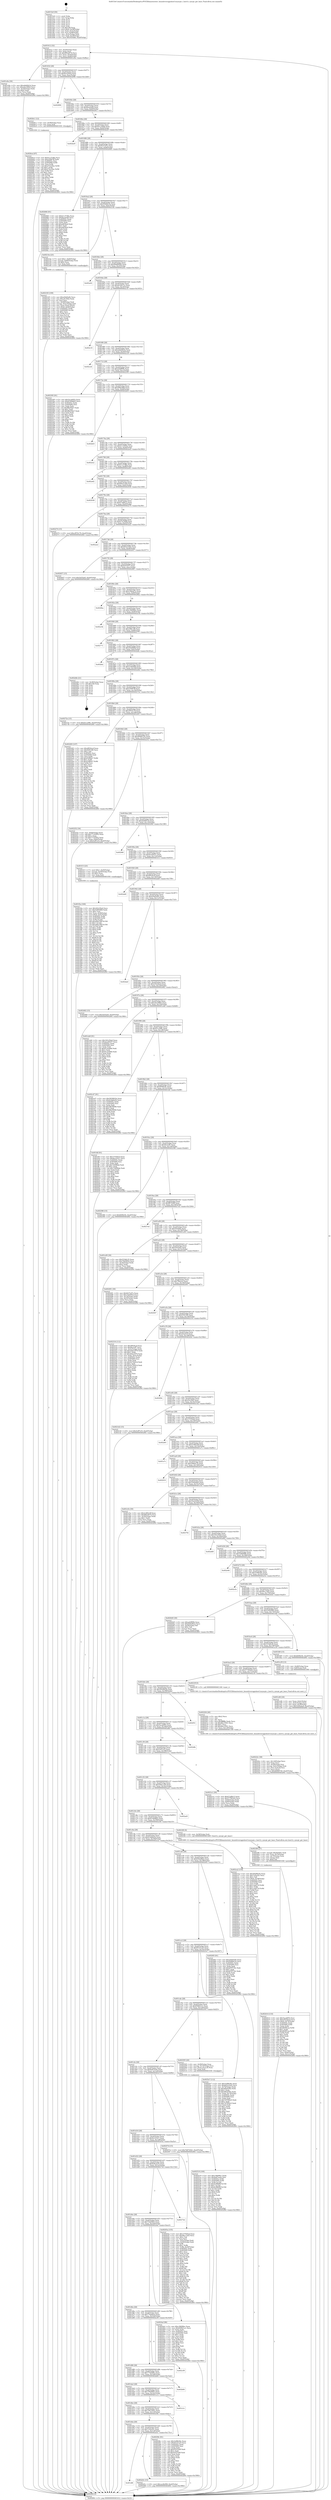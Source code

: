 digraph "0x4015e0" {
  label = "0x4015e0 (/mnt/c/Users/mathe/Desktop/tcc/POCII/binaries/extr_linuxdriversgpuhost1xsyncpt.c_host1x_syncpt_get_base_Final-ollvm.out::main(0))"
  labelloc = "t"
  node[shape=record]

  Entry [label="",width=0.3,height=0.3,shape=circle,fillcolor=black,style=filled]
  "0x401612" [label="{
     0x401612 [32]\l
     | [instrs]\l
     &nbsp;&nbsp;0x401612 \<+6\>: mov -0xa0(%rbp),%eax\l
     &nbsp;&nbsp;0x401618 \<+2\>: mov %eax,%ecx\l
     &nbsp;&nbsp;0x40161a \<+6\>: sub $0x885af474,%ecx\l
     &nbsp;&nbsp;0x401620 \<+6\>: mov %eax,-0xa4(%rbp)\l
     &nbsp;&nbsp;0x401626 \<+6\>: mov %ecx,-0xa8(%rbp)\l
     &nbsp;&nbsp;0x40162c \<+6\>: je 0000000000401e9a \<main+0x8ba\>\l
  }"]
  "0x401e9a" [label="{
     0x401e9a [30]\l
     | [instrs]\l
     &nbsp;&nbsp;0x401e9a \<+5\>: mov $0xabb64b1b,%eax\l
     &nbsp;&nbsp;0x401e9f \<+5\>: mov $0xede189b5,%ecx\l
     &nbsp;&nbsp;0x401ea4 \<+3\>: mov -0x30(%rbp),%edx\l
     &nbsp;&nbsp;0x401ea7 \<+3\>: cmp $0x0,%edx\l
     &nbsp;&nbsp;0x401eaa \<+3\>: cmove %ecx,%eax\l
     &nbsp;&nbsp;0x401ead \<+6\>: mov %eax,-0xa0(%rbp)\l
     &nbsp;&nbsp;0x401eb3 \<+5\>: jmp 0000000000402f64 \<main+0x1984\>\l
  }"]
  "0x401632" [label="{
     0x401632 [28]\l
     | [instrs]\l
     &nbsp;&nbsp;0x401632 \<+5\>: jmp 0000000000401637 \<main+0x57\>\l
     &nbsp;&nbsp;0x401637 \<+6\>: mov -0xa4(%rbp),%eax\l
     &nbsp;&nbsp;0x40163d \<+5\>: sub $0x8a1f34ed,%eax\l
     &nbsp;&nbsp;0x401642 \<+6\>: mov %eax,-0xac(%rbp)\l
     &nbsp;&nbsp;0x401648 \<+6\>: je 0000000000402896 \<main+0x12b6\>\l
  }"]
  Exit [label="",width=0.3,height=0.3,shape=circle,fillcolor=black,style=filled,peripheries=2]
  "0x402896" [label="{
     0x402896\l
  }", style=dashed]
  "0x40164e" [label="{
     0x40164e [28]\l
     | [instrs]\l
     &nbsp;&nbsp;0x40164e \<+5\>: jmp 0000000000401653 \<main+0x73\>\l
     &nbsp;&nbsp;0x401653 \<+6\>: mov -0xa4(%rbp),%eax\l
     &nbsp;&nbsp;0x401659 \<+5\>: sub $0x8acdcbfd,%eax\l
     &nbsp;&nbsp;0x40165e \<+6\>: mov %eax,-0xb0(%rbp)\l
     &nbsp;&nbsp;0x401664 \<+6\>: je 00000000004026c1 \<main+0x10e1\>\l
  }"]
  "0x401df6" [label="{
     0x401df6\l
  }", style=dashed]
  "0x4026c1" [label="{
     0x4026c1 [12]\l
     | [instrs]\l
     &nbsp;&nbsp;0x4026c1 \<+4\>: mov -0x58(%rbp),%rax\l
     &nbsp;&nbsp;0x4026c5 \<+3\>: mov %rax,%rdi\l
     &nbsp;&nbsp;0x4026c8 \<+5\>: call 0000000000401030 \<free@plt\>\l
     | [calls]\l
     &nbsp;&nbsp;0x401030 \{1\} (unknown)\l
  }"]
  "0x40166a" [label="{
     0x40166a [28]\l
     | [instrs]\l
     &nbsp;&nbsp;0x40166a \<+5\>: jmp 000000000040166f \<main+0x8f\>\l
     &nbsp;&nbsp;0x40166f \<+6\>: mov -0xa4(%rbp),%eax\l
     &nbsp;&nbsp;0x401675 \<+5\>: sub $0x921c3b48,%eax\l
     &nbsp;&nbsp;0x40167a \<+6\>: mov %eax,-0xb4(%rbp)\l
     &nbsp;&nbsp;0x401680 \<+6\>: je 0000000000402b29 \<main+0x1549\>\l
  }"]
  "0x402d3c" [label="{
     0x402d3c [15]\l
     | [instrs]\l
     &nbsp;&nbsp;0x402d3c \<+10\>: movl $0xcac8e008,-0xa0(%rbp)\l
     &nbsp;&nbsp;0x402d46 \<+5\>: jmp 0000000000402f64 \<main+0x1984\>\l
  }"]
  "0x402b29" [label="{
     0x402b29\l
  }", style=dashed]
  "0x401686" [label="{
     0x401686 [28]\l
     | [instrs]\l
     &nbsp;&nbsp;0x401686 \<+5\>: jmp 000000000040168b \<main+0xab\>\l
     &nbsp;&nbsp;0x40168b \<+6\>: mov -0xa4(%rbp),%eax\l
     &nbsp;&nbsp;0x401691 \<+5\>: sub $0x9237af7e,%eax\l
     &nbsp;&nbsp;0x401696 \<+6\>: mov %eax,-0xb8(%rbp)\l
     &nbsp;&nbsp;0x40169c \<+6\>: je 0000000000402666 \<main+0x1086\>\l
  }"]
  "0x4026cd" [label="{
     0x4026cd [97]\l
     | [instrs]\l
     &nbsp;&nbsp;0x4026cd \<+5\>: mov $0xb1c37d8a,%ecx\l
     &nbsp;&nbsp;0x4026d2 \<+5\>: mov $0xcf3997ff,%edx\l
     &nbsp;&nbsp;0x4026d7 \<+7\>: mov 0x40505c,%esi\l
     &nbsp;&nbsp;0x4026de \<+8\>: mov 0x405060,%r8d\l
     &nbsp;&nbsp;0x4026e6 \<+3\>: mov %esi,%r9d\l
     &nbsp;&nbsp;0x4026e9 \<+7\>: sub $0x272e30ac,%r9d\l
     &nbsp;&nbsp;0x4026f0 \<+4\>: sub $0x1,%r9d\l
     &nbsp;&nbsp;0x4026f4 \<+7\>: add $0x272e30ac,%r9d\l
     &nbsp;&nbsp;0x4026fb \<+4\>: imul %r9d,%esi\l
     &nbsp;&nbsp;0x4026ff \<+3\>: and $0x1,%esi\l
     &nbsp;&nbsp;0x402702 \<+3\>: cmp $0x0,%esi\l
     &nbsp;&nbsp;0x402705 \<+4\>: sete %r10b\l
     &nbsp;&nbsp;0x402709 \<+4\>: cmp $0xa,%r8d\l
     &nbsp;&nbsp;0x40270d \<+4\>: setl %r11b\l
     &nbsp;&nbsp;0x402711 \<+3\>: mov %r10b,%bl\l
     &nbsp;&nbsp;0x402714 \<+3\>: and %r11b,%bl\l
     &nbsp;&nbsp;0x402717 \<+3\>: xor %r11b,%r10b\l
     &nbsp;&nbsp;0x40271a \<+3\>: or %r10b,%bl\l
     &nbsp;&nbsp;0x40271d \<+3\>: test $0x1,%bl\l
     &nbsp;&nbsp;0x402720 \<+3\>: cmovne %edx,%ecx\l
     &nbsp;&nbsp;0x402723 \<+6\>: mov %ecx,-0xa0(%rbp)\l
     &nbsp;&nbsp;0x402729 \<+5\>: jmp 0000000000402f64 \<main+0x1984\>\l
  }"]
  "0x402666" [label="{
     0x402666 [91]\l
     | [instrs]\l
     &nbsp;&nbsp;0x402666 \<+5\>: mov $0xb1c37d8a,%eax\l
     &nbsp;&nbsp;0x40266b \<+5\>: mov $0x8acdcbfd,%ecx\l
     &nbsp;&nbsp;0x402670 \<+7\>: mov 0x40505c,%edx\l
     &nbsp;&nbsp;0x402677 \<+7\>: mov 0x405060,%esi\l
     &nbsp;&nbsp;0x40267e \<+2\>: mov %edx,%edi\l
     &nbsp;&nbsp;0x402680 \<+6\>: add $0xed05bed,%edi\l
     &nbsp;&nbsp;0x402686 \<+3\>: sub $0x1,%edi\l
     &nbsp;&nbsp;0x402689 \<+6\>: sub $0xed05bed,%edi\l
     &nbsp;&nbsp;0x40268f \<+3\>: imul %edi,%edx\l
     &nbsp;&nbsp;0x402692 \<+3\>: and $0x1,%edx\l
     &nbsp;&nbsp;0x402695 \<+3\>: cmp $0x0,%edx\l
     &nbsp;&nbsp;0x402698 \<+4\>: sete %r8b\l
     &nbsp;&nbsp;0x40269c \<+3\>: cmp $0xa,%esi\l
     &nbsp;&nbsp;0x40269f \<+4\>: setl %r9b\l
     &nbsp;&nbsp;0x4026a3 \<+3\>: mov %r8b,%r10b\l
     &nbsp;&nbsp;0x4026a6 \<+3\>: and %r9b,%r10b\l
     &nbsp;&nbsp;0x4026a9 \<+3\>: xor %r9b,%r8b\l
     &nbsp;&nbsp;0x4026ac \<+3\>: or %r8b,%r10b\l
     &nbsp;&nbsp;0x4026af \<+4\>: test $0x1,%r10b\l
     &nbsp;&nbsp;0x4026b3 \<+3\>: cmovne %ecx,%eax\l
     &nbsp;&nbsp;0x4026b6 \<+6\>: mov %eax,-0xa0(%rbp)\l
     &nbsp;&nbsp;0x4026bc \<+5\>: jmp 0000000000402f64 \<main+0x1984\>\l
  }"]
  "0x4016a2" [label="{
     0x4016a2 [28]\l
     | [instrs]\l
     &nbsp;&nbsp;0x4016a2 \<+5\>: jmp 00000000004016a7 \<main+0xc7\>\l
     &nbsp;&nbsp;0x4016a7 \<+6\>: mov -0xa4(%rbp),%eax\l
     &nbsp;&nbsp;0x4016ad \<+5\>: sub $0x95684c5a,%eax\l
     &nbsp;&nbsp;0x4016b2 \<+6\>: mov %eax,-0xbc(%rbp)\l
     &nbsp;&nbsp;0x4016b8 \<+6\>: je 000000000040214e \<main+0xb6e\>\l
  }"]
  "0x401dda" [label="{
     0x401dda [28]\l
     | [instrs]\l
     &nbsp;&nbsp;0x401dda \<+5\>: jmp 0000000000401ddf \<main+0x7ff\>\l
     &nbsp;&nbsp;0x401ddf \<+6\>: mov -0xa4(%rbp),%eax\l
     &nbsp;&nbsp;0x401de5 \<+5\>: sub $0x7cf5e22c,%eax\l
     &nbsp;&nbsp;0x401dea \<+6\>: mov %eax,-0x1c4(%rbp)\l
     &nbsp;&nbsp;0x401df0 \<+6\>: je 0000000000402d3c \<main+0x175c\>\l
  }"]
  "0x40214e" [label="{
     0x40214e [23]\l
     | [instrs]\l
     &nbsp;&nbsp;0x40214e \<+7\>: movl $0x1,-0x60(%rbp)\l
     &nbsp;&nbsp;0x402155 \<+4\>: movslq -0x60(%rbp),%rax\l
     &nbsp;&nbsp;0x402159 \<+4\>: shl $0x2,%rax\l
     &nbsp;&nbsp;0x40215d \<+3\>: mov %rax,%rdi\l
     &nbsp;&nbsp;0x402160 \<+5\>: call 0000000000401050 \<malloc@plt\>\l
     | [calls]\l
     &nbsp;&nbsp;0x401050 \{1\} (unknown)\l
  }"]
  "0x4016be" [label="{
     0x4016be [28]\l
     | [instrs]\l
     &nbsp;&nbsp;0x4016be \<+5\>: jmp 00000000004016c3 \<main+0xe3\>\l
     &nbsp;&nbsp;0x4016c3 \<+6\>: mov -0xa4(%rbp),%eax\l
     &nbsp;&nbsp;0x4016c9 \<+5\>: sub $0x96d89949,%eax\l
     &nbsp;&nbsp;0x4016ce \<+6\>: mov %eax,-0xc0(%rbp)\l
     &nbsp;&nbsp;0x4016d4 \<+6\>: je 0000000000402a02 \<main+0x1422\>\l
  }"]
  "0x40258c" [label="{
     0x40258c [91]\l
     | [instrs]\l
     &nbsp;&nbsp;0x40258c \<+5\>: mov $0x3c89b36c,%eax\l
     &nbsp;&nbsp;0x402591 \<+5\>: mov $0x651f1e25,%ecx\l
     &nbsp;&nbsp;0x402596 \<+7\>: mov 0x40505c,%edx\l
     &nbsp;&nbsp;0x40259d \<+7\>: mov 0x405060,%esi\l
     &nbsp;&nbsp;0x4025a4 \<+2\>: mov %edx,%edi\l
     &nbsp;&nbsp;0x4025a6 \<+6\>: sub $0xf35533d9,%edi\l
     &nbsp;&nbsp;0x4025ac \<+3\>: sub $0x1,%edi\l
     &nbsp;&nbsp;0x4025af \<+6\>: add $0xf35533d9,%edi\l
     &nbsp;&nbsp;0x4025b5 \<+3\>: imul %edi,%edx\l
     &nbsp;&nbsp;0x4025b8 \<+3\>: and $0x1,%edx\l
     &nbsp;&nbsp;0x4025bb \<+3\>: cmp $0x0,%edx\l
     &nbsp;&nbsp;0x4025be \<+4\>: sete %r8b\l
     &nbsp;&nbsp;0x4025c2 \<+3\>: cmp $0xa,%esi\l
     &nbsp;&nbsp;0x4025c5 \<+4\>: setl %r9b\l
     &nbsp;&nbsp;0x4025c9 \<+3\>: mov %r8b,%r10b\l
     &nbsp;&nbsp;0x4025cc \<+3\>: and %r9b,%r10b\l
     &nbsp;&nbsp;0x4025cf \<+3\>: xor %r9b,%r8b\l
     &nbsp;&nbsp;0x4025d2 \<+3\>: or %r8b,%r10b\l
     &nbsp;&nbsp;0x4025d5 \<+4\>: test $0x1,%r10b\l
     &nbsp;&nbsp;0x4025d9 \<+3\>: cmovne %ecx,%eax\l
     &nbsp;&nbsp;0x4025dc \<+6\>: mov %eax,-0xa0(%rbp)\l
     &nbsp;&nbsp;0x4025e2 \<+5\>: jmp 0000000000402f64 \<main+0x1984\>\l
  }"]
  "0x402a02" [label="{
     0x402a02\l
  }", style=dashed]
  "0x4016da" [label="{
     0x4016da [28]\l
     | [instrs]\l
     &nbsp;&nbsp;0x4016da \<+5\>: jmp 00000000004016df \<main+0xff\>\l
     &nbsp;&nbsp;0x4016df \<+6\>: mov -0xa4(%rbp),%eax\l
     &nbsp;&nbsp;0x4016e5 \<+5\>: sub $0xa616b11e,%eax\l
     &nbsp;&nbsp;0x4016ea \<+6\>: mov %eax,-0xc4(%rbp)\l
     &nbsp;&nbsp;0x4016f0 \<+6\>: je 0000000000402c33 \<main+0x1653\>\l
  }"]
  "0x401dbe" [label="{
     0x401dbe [28]\l
     | [instrs]\l
     &nbsp;&nbsp;0x401dbe \<+5\>: jmp 0000000000401dc3 \<main+0x7e3\>\l
     &nbsp;&nbsp;0x401dc3 \<+6\>: mov -0xa4(%rbp),%eax\l
     &nbsp;&nbsp;0x401dc9 \<+5\>: sub $0x7b8720d1,%eax\l
     &nbsp;&nbsp;0x401dce \<+6\>: mov %eax,-0x1c0(%rbp)\l
     &nbsp;&nbsp;0x401dd4 \<+6\>: je 000000000040258c \<main+0xfac\>\l
  }"]
  "0x402c33" [label="{
     0x402c33\l
  }", style=dashed]
  "0x4016f6" [label="{
     0x4016f6 [28]\l
     | [instrs]\l
     &nbsp;&nbsp;0x4016f6 \<+5\>: jmp 00000000004016fb \<main+0x11b\>\l
     &nbsp;&nbsp;0x4016fb \<+6\>: mov -0xa4(%rbp),%eax\l
     &nbsp;&nbsp;0x401701 \<+5\>: sub $0xabb64b1b,%eax\l
     &nbsp;&nbsp;0x401706 \<+6\>: mov %eax,-0xc8(%rbp)\l
     &nbsp;&nbsp;0x40170c \<+6\>: je 0000000000402c24 \<main+0x1644\>\l
  }"]
  "0x401e1e" [label="{
     0x401e1e\l
  }", style=dashed]
  "0x402c24" [label="{
     0x402c24\l
  }", style=dashed]
  "0x401712" [label="{
     0x401712 [28]\l
     | [instrs]\l
     &nbsp;&nbsp;0x401712 \<+5\>: jmp 0000000000401717 \<main+0x137\>\l
     &nbsp;&nbsp;0x401717 \<+6\>: mov -0xa4(%rbp),%eax\l
     &nbsp;&nbsp;0x40171d \<+5\>: sub $0xad2ff99b,%eax\l
     &nbsp;&nbsp;0x401722 \<+6\>: mov %eax,-0xcc(%rbp)\l
     &nbsp;&nbsp;0x401728 \<+6\>: je 0000000000402395 \<main+0xdb5\>\l
  }"]
  "0x401da2" [label="{
     0x401da2 [28]\l
     | [instrs]\l
     &nbsp;&nbsp;0x401da2 \<+5\>: jmp 0000000000401da7 \<main+0x7c7\>\l
     &nbsp;&nbsp;0x401da7 \<+6\>: mov -0xa4(%rbp),%eax\l
     &nbsp;&nbsp;0x401dad \<+5\>: sub $0x79d28f42,%eax\l
     &nbsp;&nbsp;0x401db2 \<+6\>: mov %eax,-0x1bc(%rbp)\l
     &nbsp;&nbsp;0x401db8 \<+6\>: je 0000000000401e1e \<main+0x83e\>\l
  }"]
  "0x402395" [label="{
     0x402395 [91]\l
     | [instrs]\l
     &nbsp;&nbsp;0x402395 \<+5\>: mov $0x5aca6952,%eax\l
     &nbsp;&nbsp;0x40239a \<+5\>: mov $0x6149d8d3,%ecx\l
     &nbsp;&nbsp;0x40239f \<+7\>: mov 0x40505c,%edx\l
     &nbsp;&nbsp;0x4023a6 \<+7\>: mov 0x405060,%esi\l
     &nbsp;&nbsp;0x4023ad \<+2\>: mov %edx,%edi\l
     &nbsp;&nbsp;0x4023af \<+6\>: sub $0xf8b30de7,%edi\l
     &nbsp;&nbsp;0x4023b5 \<+3\>: sub $0x1,%edi\l
     &nbsp;&nbsp;0x4023b8 \<+6\>: add $0xf8b30de7,%edi\l
     &nbsp;&nbsp;0x4023be \<+3\>: imul %edi,%edx\l
     &nbsp;&nbsp;0x4023c1 \<+3\>: and $0x1,%edx\l
     &nbsp;&nbsp;0x4023c4 \<+3\>: cmp $0x0,%edx\l
     &nbsp;&nbsp;0x4023c7 \<+4\>: sete %r8b\l
     &nbsp;&nbsp;0x4023cb \<+3\>: cmp $0xa,%esi\l
     &nbsp;&nbsp;0x4023ce \<+4\>: setl %r9b\l
     &nbsp;&nbsp;0x4023d2 \<+3\>: mov %r8b,%r10b\l
     &nbsp;&nbsp;0x4023d5 \<+3\>: and %r9b,%r10b\l
     &nbsp;&nbsp;0x4023d8 \<+3\>: xor %r9b,%r8b\l
     &nbsp;&nbsp;0x4023db \<+3\>: or %r8b,%r10b\l
     &nbsp;&nbsp;0x4023de \<+4\>: test $0x1,%r10b\l
     &nbsp;&nbsp;0x4023e2 \<+3\>: cmovne %ecx,%eax\l
     &nbsp;&nbsp;0x4023e5 \<+6\>: mov %eax,-0xa0(%rbp)\l
     &nbsp;&nbsp;0x4023eb \<+5\>: jmp 0000000000402f64 \<main+0x1984\>\l
  }"]
  "0x40172e" [label="{
     0x40172e [28]\l
     | [instrs]\l
     &nbsp;&nbsp;0x40172e \<+5\>: jmp 0000000000401733 \<main+0x153\>\l
     &nbsp;&nbsp;0x401733 \<+6\>: mov -0xa4(%rbp),%eax\l
     &nbsp;&nbsp;0x401739 \<+5\>: sub $0xaf94a468,%eax\l
     &nbsp;&nbsp;0x40173e \<+6\>: mov %eax,-0xd0(%rbp)\l
     &nbsp;&nbsp;0x401744 \<+6\>: je 0000000000402b03 \<main+0x1523\>\l
  }"]
  "0x402b84" [label="{
     0x402b84\l
  }", style=dashed]
  "0x402b03" [label="{
     0x402b03\l
  }", style=dashed]
  "0x40174a" [label="{
     0x40174a [28]\l
     | [instrs]\l
     &nbsp;&nbsp;0x40174a \<+5\>: jmp 000000000040174f \<main+0x16f\>\l
     &nbsp;&nbsp;0x40174f \<+6\>: mov -0xa4(%rbp),%eax\l
     &nbsp;&nbsp;0x401755 \<+5\>: sub $0xb115403e,%eax\l
     &nbsp;&nbsp;0x40175a \<+6\>: mov %eax,-0xd4(%rbp)\l
     &nbsp;&nbsp;0x401760 \<+6\>: je 0000000000402ee2 \<main+0x1902\>\l
  }"]
  "0x401d86" [label="{
     0x401d86 [28]\l
     | [instrs]\l
     &nbsp;&nbsp;0x401d86 \<+5\>: jmp 0000000000401d8b \<main+0x7ab\>\l
     &nbsp;&nbsp;0x401d8b \<+6\>: mov -0xa4(%rbp),%eax\l
     &nbsp;&nbsp;0x401d91 \<+5\>: sub $0x775d266c,%eax\l
     &nbsp;&nbsp;0x401d96 \<+6\>: mov %eax,-0x1b8(%rbp)\l
     &nbsp;&nbsp;0x401d9c \<+6\>: je 0000000000402b84 \<main+0x15a4\>\l
  }"]
  "0x402ee2" [label="{
     0x402ee2\l
  }", style=dashed]
  "0x401766" [label="{
     0x401766 [28]\l
     | [instrs]\l
     &nbsp;&nbsp;0x401766 \<+5\>: jmp 000000000040176b \<main+0x18b\>\l
     &nbsp;&nbsp;0x40176b \<+6\>: mov -0xa4(%rbp),%eax\l
     &nbsp;&nbsp;0x401771 \<+5\>: sub $0xb1c37d8a,%eax\l
     &nbsp;&nbsp;0x401776 \<+6\>: mov %eax,-0xd8(%rbp)\l
     &nbsp;&nbsp;0x40177c \<+6\>: je 0000000000402e82 \<main+0x18a2\>\l
  }"]
  "0x402c09" [label="{
     0x402c09\l
  }", style=dashed]
  "0x402e82" [label="{
     0x402e82\l
  }", style=dashed]
  "0x401782" [label="{
     0x401782 [28]\l
     | [instrs]\l
     &nbsp;&nbsp;0x401782 \<+5\>: jmp 0000000000401787 \<main+0x1a7\>\l
     &nbsp;&nbsp;0x401787 \<+6\>: mov -0xa4(%rbp),%eax\l
     &nbsp;&nbsp;0x40178d \<+5\>: sub $0xb6e51ab9,%eax\l
     &nbsp;&nbsp;0x401792 \<+6\>: mov %eax,-0xdc(%rbp)\l
     &nbsp;&nbsp;0x401798 \<+6\>: je 0000000000402938 \<main+0x1358\>\l
  }"]
  "0x402519" [label="{
     0x402519 [100]\l
     | [instrs]\l
     &nbsp;&nbsp;0x402519 \<+5\>: mov $0xc36698ec,%edx\l
     &nbsp;&nbsp;0x40251e \<+5\>: mov $0x6a87eeda,%esi\l
     &nbsp;&nbsp;0x402523 \<+8\>: mov 0x40505c,%r8d\l
     &nbsp;&nbsp;0x40252b \<+8\>: mov 0x405060,%r9d\l
     &nbsp;&nbsp;0x402533 \<+3\>: mov %r8d,%r10d\l
     &nbsp;&nbsp;0x402536 \<+7\>: add $0x6c986f9f,%r10d\l
     &nbsp;&nbsp;0x40253d \<+4\>: sub $0x1,%r10d\l
     &nbsp;&nbsp;0x402541 \<+7\>: sub $0x6c986f9f,%r10d\l
     &nbsp;&nbsp;0x402548 \<+4\>: imul %r10d,%r8d\l
     &nbsp;&nbsp;0x40254c \<+4\>: and $0x1,%r8d\l
     &nbsp;&nbsp;0x402550 \<+4\>: cmp $0x0,%r8d\l
     &nbsp;&nbsp;0x402554 \<+4\>: sete %r11b\l
     &nbsp;&nbsp;0x402558 \<+4\>: cmp $0xa,%r9d\l
     &nbsp;&nbsp;0x40255c \<+3\>: setl %bl\l
     &nbsp;&nbsp;0x40255f \<+3\>: mov %r11b,%r14b\l
     &nbsp;&nbsp;0x402562 \<+3\>: and %bl,%r14b\l
     &nbsp;&nbsp;0x402565 \<+3\>: xor %bl,%r11b\l
     &nbsp;&nbsp;0x402568 \<+3\>: or %r11b,%r14b\l
     &nbsp;&nbsp;0x40256b \<+4\>: test $0x1,%r14b\l
     &nbsp;&nbsp;0x40256f \<+3\>: cmovne %esi,%edx\l
     &nbsp;&nbsp;0x402572 \<+6\>: mov %edx,-0xa0(%rbp)\l
     &nbsp;&nbsp;0x402578 \<+5\>: jmp 0000000000402f64 \<main+0x1984\>\l
  }"]
  "0x402938" [label="{
     0x402938\l
  }", style=dashed]
  "0x40179e" [label="{
     0x40179e [28]\l
     | [instrs]\l
     &nbsp;&nbsp;0x40179e \<+5\>: jmp 00000000004017a3 \<main+0x1c3\>\l
     &nbsp;&nbsp;0x4017a3 \<+6\>: mov -0xa4(%rbp),%eax\l
     &nbsp;&nbsp;0x4017a9 \<+5\>: sub $0xb7adfb15,%eax\l
     &nbsp;&nbsp;0x4017ae \<+6\>: mov %eax,-0xe0(%rbp)\l
     &nbsp;&nbsp;0x4017b4 \<+6\>: je 0000000000402274 \<main+0xc94\>\l
  }"]
  "0x401d6a" [label="{
     0x401d6a [28]\l
     | [instrs]\l
     &nbsp;&nbsp;0x401d6a \<+5\>: jmp 0000000000401d6f \<main+0x78f\>\l
     &nbsp;&nbsp;0x401d6f \<+6\>: mov -0xa4(%rbp),%eax\l
     &nbsp;&nbsp;0x401d75 \<+5\>: sub $0x770abdcd,%eax\l
     &nbsp;&nbsp;0x401d7a \<+6\>: mov %eax,-0x1b4(%rbp)\l
     &nbsp;&nbsp;0x401d80 \<+6\>: je 0000000000402c09 \<main+0x1629\>\l
  }"]
  "0x402274" [label="{
     0x402274 [15]\l
     | [instrs]\l
     &nbsp;&nbsp;0x402274 \<+10\>: movl $0xcf97b179,-0xa0(%rbp)\l
     &nbsp;&nbsp;0x40227e \<+5\>: jmp 0000000000402f64 \<main+0x1984\>\l
  }"]
  "0x4017ba" [label="{
     0x4017ba [28]\l
     | [instrs]\l
     &nbsp;&nbsp;0x4017ba \<+5\>: jmp 00000000004017bf \<main+0x1df\>\l
     &nbsp;&nbsp;0x4017bf \<+6\>: mov -0xa4(%rbp),%eax\l
     &nbsp;&nbsp;0x4017c5 \<+5\>: sub $0xb7b78d8f,%eax\l
     &nbsp;&nbsp;0x4017ca \<+6\>: mov %eax,-0xe4(%rbp)\l
     &nbsp;&nbsp;0x4017d0 \<+6\>: je 0000000000402ae2 \<main+0x1502\>\l
  }"]
  "0x4024af" [label="{
     0x4024af [86]\l
     | [instrs]\l
     &nbsp;&nbsp;0x4024af \<+5\>: mov $0xc36698ec,%eax\l
     &nbsp;&nbsp;0x4024b4 \<+5\>: mov $0x659821a1,%ecx\l
     &nbsp;&nbsp;0x4024b9 \<+2\>: xor %edx,%edx\l
     &nbsp;&nbsp;0x4024bb \<+7\>: mov 0x40505c,%esi\l
     &nbsp;&nbsp;0x4024c2 \<+7\>: mov 0x405060,%edi\l
     &nbsp;&nbsp;0x4024c9 \<+3\>: sub $0x1,%edx\l
     &nbsp;&nbsp;0x4024cc \<+3\>: mov %esi,%r8d\l
     &nbsp;&nbsp;0x4024cf \<+3\>: add %edx,%r8d\l
     &nbsp;&nbsp;0x4024d2 \<+4\>: imul %r8d,%esi\l
     &nbsp;&nbsp;0x4024d6 \<+3\>: and $0x1,%esi\l
     &nbsp;&nbsp;0x4024d9 \<+3\>: cmp $0x0,%esi\l
     &nbsp;&nbsp;0x4024dc \<+4\>: sete %r9b\l
     &nbsp;&nbsp;0x4024e0 \<+3\>: cmp $0xa,%edi\l
     &nbsp;&nbsp;0x4024e3 \<+4\>: setl %r10b\l
     &nbsp;&nbsp;0x4024e7 \<+3\>: mov %r9b,%r11b\l
     &nbsp;&nbsp;0x4024ea \<+3\>: and %r10b,%r11b\l
     &nbsp;&nbsp;0x4024ed \<+3\>: xor %r10b,%r9b\l
     &nbsp;&nbsp;0x4024f0 \<+3\>: or %r9b,%r11b\l
     &nbsp;&nbsp;0x4024f3 \<+4\>: test $0x1,%r11b\l
     &nbsp;&nbsp;0x4024f7 \<+3\>: cmovne %ecx,%eax\l
     &nbsp;&nbsp;0x4024fa \<+6\>: mov %eax,-0xa0(%rbp)\l
     &nbsp;&nbsp;0x402500 \<+5\>: jmp 0000000000402f64 \<main+0x1984\>\l
  }"]
  "0x402ae2" [label="{
     0x402ae2\l
  }", style=dashed]
  "0x4017d6" [label="{
     0x4017d6 [28]\l
     | [instrs]\l
     &nbsp;&nbsp;0x4017d6 \<+5\>: jmp 00000000004017db \<main+0x1fb\>\l
     &nbsp;&nbsp;0x4017db \<+6\>: mov -0xa4(%rbp),%eax\l
     &nbsp;&nbsp;0x4017e1 \<+5\>: sub $0xb81b1b02,%eax\l
     &nbsp;&nbsp;0x4017e6 \<+6\>: mov %eax,-0xe8(%rbp)\l
     &nbsp;&nbsp;0x4017ec \<+6\>: je 0000000000402657 \<main+0x1077\>\l
  }"]
  "0x401d4e" [label="{
     0x401d4e [28]\l
     | [instrs]\l
     &nbsp;&nbsp;0x401d4e \<+5\>: jmp 0000000000401d53 \<main+0x773\>\l
     &nbsp;&nbsp;0x401d53 \<+6\>: mov -0xa4(%rbp),%eax\l
     &nbsp;&nbsp;0x401d59 \<+5\>: sub $0x72d2f5b3,%eax\l
     &nbsp;&nbsp;0x401d5e \<+6\>: mov %eax,-0x1b0(%rbp)\l
     &nbsp;&nbsp;0x401d64 \<+6\>: je 00000000004024af \<main+0xecf\>\l
  }"]
  "0x402657" [label="{
     0x402657 [15]\l
     | [instrs]\l
     &nbsp;&nbsp;0x402657 \<+10\>: movl $0x5d35ab5,-0xa0(%rbp)\l
     &nbsp;&nbsp;0x402661 \<+5\>: jmp 0000000000402f64 \<main+0x1984\>\l
  }"]
  "0x4017f2" [label="{
     0x4017f2 [28]\l
     | [instrs]\l
     &nbsp;&nbsp;0x4017f2 \<+5\>: jmp 00000000004017f7 \<main+0x217\>\l
     &nbsp;&nbsp;0x4017f7 \<+6\>: mov -0xa4(%rbp),%eax\l
     &nbsp;&nbsp;0x4017fd \<+5\>: sub $0xbef7f357,%eax\l
     &nbsp;&nbsp;0x401802 \<+6\>: mov %eax,-0xec(%rbp)\l
     &nbsp;&nbsp;0x401808 \<+6\>: je 0000000000402887 \<main+0x12a7\>\l
  }"]
  "0x40273d" [label="{
     0x40273d\l
  }", style=dashed]
  "0x402887" [label="{
     0x402887\l
  }", style=dashed]
  "0x40180e" [label="{
     0x40180e [28]\l
     | [instrs]\l
     &nbsp;&nbsp;0x40180e \<+5\>: jmp 0000000000401813 \<main+0x233\>\l
     &nbsp;&nbsp;0x401813 \<+6\>: mov -0xa4(%rbp),%eax\l
     &nbsp;&nbsp;0x401819 \<+5\>: sub $0xc29beb7a,%eax\l
     &nbsp;&nbsp;0x40181e \<+6\>: mov %eax,-0xf0(%rbp)\l
     &nbsp;&nbsp;0x401824 \<+6\>: je 00000000004028ba \<main+0x12da\>\l
  }"]
  "0x402414" [label="{
     0x402414 [110]\l
     | [instrs]\l
     &nbsp;&nbsp;0x402414 \<+5\>: mov $0x5aca6952,%esi\l
     &nbsp;&nbsp;0x402419 \<+5\>: mov $0xe4522bcd,%ecx\l
     &nbsp;&nbsp;0x40241e \<+7\>: movl $0x0,-0x74(%rbp)\l
     &nbsp;&nbsp;0x402425 \<+7\>: mov 0x40505c,%edx\l
     &nbsp;&nbsp;0x40242c \<+8\>: mov 0x405060,%r8d\l
     &nbsp;&nbsp;0x402434 \<+3\>: mov %edx,%r9d\l
     &nbsp;&nbsp;0x402437 \<+7\>: sub $0x465f91aa,%r9d\l
     &nbsp;&nbsp;0x40243e \<+4\>: sub $0x1,%r9d\l
     &nbsp;&nbsp;0x402442 \<+7\>: add $0x465f91aa,%r9d\l
     &nbsp;&nbsp;0x402449 \<+4\>: imul %r9d,%edx\l
     &nbsp;&nbsp;0x40244d \<+3\>: and $0x1,%edx\l
     &nbsp;&nbsp;0x402450 \<+3\>: cmp $0x0,%edx\l
     &nbsp;&nbsp;0x402453 \<+4\>: sete %r10b\l
     &nbsp;&nbsp;0x402457 \<+4\>: cmp $0xa,%r8d\l
     &nbsp;&nbsp;0x40245b \<+4\>: setl %r11b\l
     &nbsp;&nbsp;0x40245f \<+3\>: mov %r10b,%bl\l
     &nbsp;&nbsp;0x402462 \<+3\>: and %r11b,%bl\l
     &nbsp;&nbsp;0x402465 \<+3\>: xor %r11b,%r10b\l
     &nbsp;&nbsp;0x402468 \<+3\>: or %r10b,%bl\l
     &nbsp;&nbsp;0x40246b \<+3\>: test $0x1,%bl\l
     &nbsp;&nbsp;0x40246e \<+3\>: cmovne %ecx,%esi\l
     &nbsp;&nbsp;0x402471 \<+6\>: mov %esi,-0xa0(%rbp)\l
     &nbsp;&nbsp;0x402477 \<+6\>: mov %eax,-0x1cc(%rbp)\l
     &nbsp;&nbsp;0x40247d \<+5\>: jmp 0000000000402f64 \<main+0x1984\>\l
  }"]
  "0x4028ba" [label="{
     0x4028ba\l
  }", style=dashed]
  "0x40182a" [label="{
     0x40182a [28]\l
     | [instrs]\l
     &nbsp;&nbsp;0x40182a \<+5\>: jmp 000000000040182f \<main+0x24f\>\l
     &nbsp;&nbsp;0x40182f \<+6\>: mov -0xa4(%rbp),%eax\l
     &nbsp;&nbsp;0x401835 \<+5\>: sub $0xc36698ec,%eax\l
     &nbsp;&nbsp;0x40183a \<+6\>: mov %eax,-0xf4(%rbp)\l
     &nbsp;&nbsp;0x401840 \<+6\>: je 0000000000402e3b \<main+0x185b\>\l
  }"]
  "0x4023f9" [label="{
     0x4023f9 [27]\l
     | [instrs]\l
     &nbsp;&nbsp;0x4023f9 \<+10\>: movabs $0x4030d1,%rdi\l
     &nbsp;&nbsp;0x402403 \<+4\>: mov %rax,-0x70(%rbp)\l
     &nbsp;&nbsp;0x402407 \<+4\>: mov -0x70(%rbp),%rax\l
     &nbsp;&nbsp;0x40240b \<+2\>: mov (%rax),%esi\l
     &nbsp;&nbsp;0x40240d \<+2\>: mov $0x0,%al\l
     &nbsp;&nbsp;0x40240f \<+5\>: call 0000000000401040 \<printf@plt\>\l
     | [calls]\l
     &nbsp;&nbsp;0x401040 \{1\} (unknown)\l
  }"]
  "0x402e3b" [label="{
     0x402e3b\l
  }", style=dashed]
  "0x401846" [label="{
     0x401846 [28]\l
     | [instrs]\l
     &nbsp;&nbsp;0x401846 \<+5\>: jmp 000000000040184b \<main+0x26b\>\l
     &nbsp;&nbsp;0x40184b \<+6\>: mov -0xa4(%rbp),%eax\l
     &nbsp;&nbsp;0x401851 \<+5\>: sub $0xc6f6c1f6,%eax\l
     &nbsp;&nbsp;0x401856 \<+6\>: mov %eax,-0xf8(%rbp)\l
     &nbsp;&nbsp;0x40185c \<+6\>: je 0000000000402771 \<main+0x1191\>\l
  }"]
  "0x40222c" [label="{
     0x40222c [38]\l
     | [instrs]\l
     &nbsp;&nbsp;0x40222c \<+6\>: mov -0x1c8(%rbp),%ecx\l
     &nbsp;&nbsp;0x402232 \<+3\>: imul %eax,%ecx\l
     &nbsp;&nbsp;0x402235 \<+4\>: mov -0x58(%rbp),%rsi\l
     &nbsp;&nbsp;0x402239 \<+4\>: movslq -0x5c(%rbp),%rdi\l
     &nbsp;&nbsp;0x40223d \<+4\>: mov (%rsi,%rdi,8),%rsi\l
     &nbsp;&nbsp;0x402241 \<+2\>: mov %ecx,(%rsi)\l
     &nbsp;&nbsp;0x402243 \<+10\>: movl $0xd69847d5,-0xa0(%rbp)\l
     &nbsp;&nbsp;0x40224d \<+5\>: jmp 0000000000402f64 \<main+0x1984\>\l
  }"]
  "0x402771" [label="{
     0x402771\l
  }", style=dashed]
  "0x401862" [label="{
     0x401862 [28]\l
     | [instrs]\l
     &nbsp;&nbsp;0x401862 \<+5\>: jmp 0000000000401867 \<main+0x287\>\l
     &nbsp;&nbsp;0x401867 \<+6\>: mov -0xa4(%rbp),%eax\l
     &nbsp;&nbsp;0x40186d \<+5\>: sub $0xc8a46fb8,%eax\l
     &nbsp;&nbsp;0x401872 \<+6\>: mov %eax,-0xfc(%rbp)\l
     &nbsp;&nbsp;0x401878 \<+6\>: je 0000000000402bfa \<main+0x161a\>\l
  }"]
  "0x402204" [label="{
     0x402204 [40]\l
     | [instrs]\l
     &nbsp;&nbsp;0x402204 \<+5\>: mov $0x2,%ecx\l
     &nbsp;&nbsp;0x402209 \<+1\>: cltd\l
     &nbsp;&nbsp;0x40220a \<+2\>: idiv %ecx\l
     &nbsp;&nbsp;0x40220c \<+6\>: imul $0xfffffffe,%edx,%ecx\l
     &nbsp;&nbsp;0x402212 \<+6\>: sub $0xd6cc5501,%ecx\l
     &nbsp;&nbsp;0x402218 \<+3\>: add $0x1,%ecx\l
     &nbsp;&nbsp;0x40221b \<+6\>: add $0xd6cc5501,%ecx\l
     &nbsp;&nbsp;0x402221 \<+6\>: mov %ecx,-0x1c8(%rbp)\l
     &nbsp;&nbsp;0x402227 \<+5\>: call 0000000000401160 \<next_i\>\l
     | [calls]\l
     &nbsp;&nbsp;0x401160 \{1\} (/mnt/c/Users/mathe/Desktop/tcc/POCII/binaries/extr_linuxdriversgpuhost1xsyncpt.c_host1x_syncpt_get_base_Final-ollvm.out::next_i)\l
  }"]
  "0x402bfa" [label="{
     0x402bfa\l
  }", style=dashed]
  "0x40187e" [label="{
     0x40187e [28]\l
     | [instrs]\l
     &nbsp;&nbsp;0x40187e \<+5\>: jmp 0000000000401883 \<main+0x2a3\>\l
     &nbsp;&nbsp;0x401883 \<+6\>: mov -0xa4(%rbp),%eax\l
     &nbsp;&nbsp;0x401889 \<+5\>: sub $0xcac8e008,%eax\l
     &nbsp;&nbsp;0x40188e \<+6\>: mov %eax,-0x100(%rbp)\l
     &nbsp;&nbsp;0x401894 \<+6\>: je 0000000000402d4b \<main+0x176b\>\l
  }"]
  "0x402165" [label="{
     0x402165 [109]\l
     | [instrs]\l
     &nbsp;&nbsp;0x402165 \<+5\>: mov $0xe04d5e82,%ecx\l
     &nbsp;&nbsp;0x40216a \<+5\>: mov $0xc9c3562,%edx\l
     &nbsp;&nbsp;0x40216f \<+2\>: xor %esi,%esi\l
     &nbsp;&nbsp;0x402171 \<+4\>: mov -0x58(%rbp),%rdi\l
     &nbsp;&nbsp;0x402175 \<+4\>: movslq -0x5c(%rbp),%r8\l
     &nbsp;&nbsp;0x402179 \<+4\>: mov %rax,(%rdi,%r8,8)\l
     &nbsp;&nbsp;0x40217d \<+7\>: movl $0x0,-0x64(%rbp)\l
     &nbsp;&nbsp;0x402184 \<+8\>: mov 0x40505c,%r9d\l
     &nbsp;&nbsp;0x40218c \<+8\>: mov 0x405060,%r10d\l
     &nbsp;&nbsp;0x402194 \<+3\>: sub $0x1,%esi\l
     &nbsp;&nbsp;0x402197 \<+3\>: mov %r9d,%r11d\l
     &nbsp;&nbsp;0x40219a \<+3\>: add %esi,%r11d\l
     &nbsp;&nbsp;0x40219d \<+4\>: imul %r11d,%r9d\l
     &nbsp;&nbsp;0x4021a1 \<+4\>: and $0x1,%r9d\l
     &nbsp;&nbsp;0x4021a5 \<+4\>: cmp $0x0,%r9d\l
     &nbsp;&nbsp;0x4021a9 \<+3\>: sete %bl\l
     &nbsp;&nbsp;0x4021ac \<+4\>: cmp $0xa,%r10d\l
     &nbsp;&nbsp;0x4021b0 \<+4\>: setl %r14b\l
     &nbsp;&nbsp;0x4021b4 \<+3\>: mov %bl,%r15b\l
     &nbsp;&nbsp;0x4021b7 \<+3\>: and %r14b,%r15b\l
     &nbsp;&nbsp;0x4021ba \<+3\>: xor %r14b,%bl\l
     &nbsp;&nbsp;0x4021bd \<+3\>: or %bl,%r15b\l
     &nbsp;&nbsp;0x4021c0 \<+4\>: test $0x1,%r15b\l
     &nbsp;&nbsp;0x4021c4 \<+3\>: cmovne %edx,%ecx\l
     &nbsp;&nbsp;0x4021c7 \<+6\>: mov %ecx,-0xa0(%rbp)\l
     &nbsp;&nbsp;0x4021cd \<+5\>: jmp 0000000000402f64 \<main+0x1984\>\l
  }"]
  "0x402d4b" [label="{
     0x402d4b [21]\l
     | [instrs]\l
     &nbsp;&nbsp;0x402d4b \<+3\>: mov -0x38(%rbp),%eax\l
     &nbsp;&nbsp;0x402d4e \<+7\>: add $0x1b8,%rsp\l
     &nbsp;&nbsp;0x402d55 \<+1\>: pop %rbx\l
     &nbsp;&nbsp;0x402d56 \<+2\>: pop %r12\l
     &nbsp;&nbsp;0x402d58 \<+2\>: pop %r13\l
     &nbsp;&nbsp;0x402d5a \<+2\>: pop %r14\l
     &nbsp;&nbsp;0x402d5c \<+2\>: pop %r15\l
     &nbsp;&nbsp;0x402d5e \<+1\>: pop %rbp\l
     &nbsp;&nbsp;0x402d5f \<+1\>: ret\l
  }"]
  "0x40189a" [label="{
     0x40189a [28]\l
     | [instrs]\l
     &nbsp;&nbsp;0x40189a \<+5\>: jmp 000000000040189f \<main+0x2bf\>\l
     &nbsp;&nbsp;0x40189f \<+6\>: mov -0xa4(%rbp),%eax\l
     &nbsp;&nbsp;0x4018a5 \<+5\>: sub $0xcf3997ff,%eax\l
     &nbsp;&nbsp;0x4018aa \<+6\>: mov %eax,-0x104(%rbp)\l
     &nbsp;&nbsp;0x4018b0 \<+6\>: je 000000000040272e \<main+0x114e\>\l
  }"]
  "0x401d32" [label="{
     0x401d32 [28]\l
     | [instrs]\l
     &nbsp;&nbsp;0x401d32 \<+5\>: jmp 0000000000401d37 \<main+0x757\>\l
     &nbsp;&nbsp;0x401d37 \<+6\>: mov -0xa4(%rbp),%eax\l
     &nbsp;&nbsp;0x401d3d \<+5\>: sub $0x6e8cae3a,%eax\l
     &nbsp;&nbsp;0x401d42 \<+6\>: mov %eax,-0x1ac(%rbp)\l
     &nbsp;&nbsp;0x401d48 \<+6\>: je 000000000040273d \<main+0x115d\>\l
  }"]
  "0x40272e" [label="{
     0x40272e [15]\l
     | [instrs]\l
     &nbsp;&nbsp;0x40272e \<+10\>: movl $0xf21c298c,-0xa0(%rbp)\l
     &nbsp;&nbsp;0x402738 \<+5\>: jmp 0000000000402f64 \<main+0x1984\>\l
  }"]
  "0x4018b6" [label="{
     0x4018b6 [28]\l
     | [instrs]\l
     &nbsp;&nbsp;0x4018b6 \<+5\>: jmp 00000000004018bb \<main+0x2db\>\l
     &nbsp;&nbsp;0x4018bb \<+6\>: mov -0xa4(%rbp),%eax\l
     &nbsp;&nbsp;0x4018c1 \<+5\>: sub $0xcf97b179,%eax\l
     &nbsp;&nbsp;0x4018c6 \<+6\>: mov %eax,-0x108(%rbp)\l
     &nbsp;&nbsp;0x4018cc \<+6\>: je 0000000000402283 \<main+0xca3\>\l
  }"]
  "0x40203a" [label="{
     0x40203a [155]\l
     | [instrs]\l
     &nbsp;&nbsp;0x40203a \<+5\>: mov $0x157f54ed,%eax\l
     &nbsp;&nbsp;0x40203f \<+5\>: mov $0x46cc7eb5,%ecx\l
     &nbsp;&nbsp;0x402044 \<+2\>: mov $0x1,%dl\l
     &nbsp;&nbsp;0x402046 \<+2\>: xor %esi,%esi\l
     &nbsp;&nbsp;0x402048 \<+3\>: mov -0x5c(%rbp),%edi\l
     &nbsp;&nbsp;0x40204b \<+3\>: cmp -0x50(%rbp),%edi\l
     &nbsp;&nbsp;0x40204e \<+4\>: setl %r8b\l
     &nbsp;&nbsp;0x402052 \<+4\>: and $0x1,%r8b\l
     &nbsp;&nbsp;0x402056 \<+4\>: mov %r8b,-0x29(%rbp)\l
     &nbsp;&nbsp;0x40205a \<+7\>: mov 0x40505c,%edi\l
     &nbsp;&nbsp;0x402061 \<+8\>: mov 0x405060,%r9d\l
     &nbsp;&nbsp;0x402069 \<+3\>: sub $0x1,%esi\l
     &nbsp;&nbsp;0x40206c \<+3\>: mov %edi,%r10d\l
     &nbsp;&nbsp;0x40206f \<+3\>: add %esi,%r10d\l
     &nbsp;&nbsp;0x402072 \<+4\>: imul %r10d,%edi\l
     &nbsp;&nbsp;0x402076 \<+3\>: and $0x1,%edi\l
     &nbsp;&nbsp;0x402079 \<+3\>: cmp $0x0,%edi\l
     &nbsp;&nbsp;0x40207c \<+4\>: sete %r8b\l
     &nbsp;&nbsp;0x402080 \<+4\>: cmp $0xa,%r9d\l
     &nbsp;&nbsp;0x402084 \<+4\>: setl %r11b\l
     &nbsp;&nbsp;0x402088 \<+3\>: mov %r8b,%bl\l
     &nbsp;&nbsp;0x40208b \<+3\>: xor $0xff,%bl\l
     &nbsp;&nbsp;0x40208e \<+3\>: mov %r11b,%r14b\l
     &nbsp;&nbsp;0x402091 \<+4\>: xor $0xff,%r14b\l
     &nbsp;&nbsp;0x402095 \<+3\>: xor $0x1,%dl\l
     &nbsp;&nbsp;0x402098 \<+3\>: mov %bl,%r15b\l
     &nbsp;&nbsp;0x40209b \<+4\>: and $0xff,%r15b\l
     &nbsp;&nbsp;0x40209f \<+3\>: and %dl,%r8b\l
     &nbsp;&nbsp;0x4020a2 \<+3\>: mov %r14b,%r12b\l
     &nbsp;&nbsp;0x4020a5 \<+4\>: and $0xff,%r12b\l
     &nbsp;&nbsp;0x4020a9 \<+3\>: and %dl,%r11b\l
     &nbsp;&nbsp;0x4020ac \<+3\>: or %r8b,%r15b\l
     &nbsp;&nbsp;0x4020af \<+3\>: or %r11b,%r12b\l
     &nbsp;&nbsp;0x4020b2 \<+3\>: xor %r12b,%r15b\l
     &nbsp;&nbsp;0x4020b5 \<+3\>: or %r14b,%bl\l
     &nbsp;&nbsp;0x4020b8 \<+3\>: xor $0xff,%bl\l
     &nbsp;&nbsp;0x4020bb \<+3\>: or $0x1,%dl\l
     &nbsp;&nbsp;0x4020be \<+2\>: and %dl,%bl\l
     &nbsp;&nbsp;0x4020c0 \<+3\>: or %bl,%r15b\l
     &nbsp;&nbsp;0x4020c3 \<+4\>: test $0x1,%r15b\l
     &nbsp;&nbsp;0x4020c7 \<+3\>: cmovne %ecx,%eax\l
     &nbsp;&nbsp;0x4020ca \<+6\>: mov %eax,-0xa0(%rbp)\l
     &nbsp;&nbsp;0x4020d0 \<+5\>: jmp 0000000000402f64 \<main+0x1984\>\l
  }"]
  "0x402283" [label="{
     0x402283 [147]\l
     | [instrs]\l
     &nbsp;&nbsp;0x402283 \<+5\>: mov $0xdf934cef,%eax\l
     &nbsp;&nbsp;0x402288 \<+5\>: mov $0x93915f6,%ecx\l
     &nbsp;&nbsp;0x40228d \<+2\>: mov $0x1,%dl\l
     &nbsp;&nbsp;0x40228f \<+7\>: mov 0x40505c,%esi\l
     &nbsp;&nbsp;0x402296 \<+7\>: mov 0x405060,%edi\l
     &nbsp;&nbsp;0x40229d \<+3\>: mov %esi,%r8d\l
     &nbsp;&nbsp;0x4022a0 \<+7\>: add $0x41ff49a7,%r8d\l
     &nbsp;&nbsp;0x4022a7 \<+4\>: sub $0x1,%r8d\l
     &nbsp;&nbsp;0x4022ab \<+7\>: sub $0x41ff49a7,%r8d\l
     &nbsp;&nbsp;0x4022b2 \<+4\>: imul %r8d,%esi\l
     &nbsp;&nbsp;0x4022b6 \<+3\>: and $0x1,%esi\l
     &nbsp;&nbsp;0x4022b9 \<+3\>: cmp $0x0,%esi\l
     &nbsp;&nbsp;0x4022bc \<+4\>: sete %r9b\l
     &nbsp;&nbsp;0x4022c0 \<+3\>: cmp $0xa,%edi\l
     &nbsp;&nbsp;0x4022c3 \<+4\>: setl %r10b\l
     &nbsp;&nbsp;0x4022c7 \<+3\>: mov %r9b,%r11b\l
     &nbsp;&nbsp;0x4022ca \<+4\>: xor $0xff,%r11b\l
     &nbsp;&nbsp;0x4022ce \<+3\>: mov %r10b,%bl\l
     &nbsp;&nbsp;0x4022d1 \<+3\>: xor $0xff,%bl\l
     &nbsp;&nbsp;0x4022d4 \<+3\>: xor $0x0,%dl\l
     &nbsp;&nbsp;0x4022d7 \<+3\>: mov %r11b,%r14b\l
     &nbsp;&nbsp;0x4022da \<+4\>: and $0x0,%r14b\l
     &nbsp;&nbsp;0x4022de \<+3\>: and %dl,%r9b\l
     &nbsp;&nbsp;0x4022e1 \<+3\>: mov %bl,%r15b\l
     &nbsp;&nbsp;0x4022e4 \<+4\>: and $0x0,%r15b\l
     &nbsp;&nbsp;0x4022e8 \<+3\>: and %dl,%r10b\l
     &nbsp;&nbsp;0x4022eb \<+3\>: or %r9b,%r14b\l
     &nbsp;&nbsp;0x4022ee \<+3\>: or %r10b,%r15b\l
     &nbsp;&nbsp;0x4022f1 \<+3\>: xor %r15b,%r14b\l
     &nbsp;&nbsp;0x4022f4 \<+3\>: or %bl,%r11b\l
     &nbsp;&nbsp;0x4022f7 \<+4\>: xor $0xff,%r11b\l
     &nbsp;&nbsp;0x4022fb \<+3\>: or $0x0,%dl\l
     &nbsp;&nbsp;0x4022fe \<+3\>: and %dl,%r11b\l
     &nbsp;&nbsp;0x402301 \<+3\>: or %r11b,%r14b\l
     &nbsp;&nbsp;0x402304 \<+4\>: test $0x1,%r14b\l
     &nbsp;&nbsp;0x402308 \<+3\>: cmovne %ecx,%eax\l
     &nbsp;&nbsp;0x40230b \<+6\>: mov %eax,-0xa0(%rbp)\l
     &nbsp;&nbsp;0x402311 \<+5\>: jmp 0000000000402f64 \<main+0x1984\>\l
  }"]
  "0x4018d2" [label="{
     0x4018d2 [28]\l
     | [instrs]\l
     &nbsp;&nbsp;0x4018d2 \<+5\>: jmp 00000000004018d7 \<main+0x2f7\>\l
     &nbsp;&nbsp;0x4018d7 \<+6\>: mov -0xa4(%rbp),%eax\l
     &nbsp;&nbsp;0x4018dd \<+5\>: sub $0xd69847d5,%eax\l
     &nbsp;&nbsp;0x4018e2 \<+6\>: mov %eax,-0x10c(%rbp)\l
     &nbsp;&nbsp;0x4018e8 \<+6\>: je 0000000000402252 \<main+0xc72\>\l
  }"]
  "0x401d16" [label="{
     0x401d16 [28]\l
     | [instrs]\l
     &nbsp;&nbsp;0x401d16 \<+5\>: jmp 0000000000401d1b \<main+0x73b\>\l
     &nbsp;&nbsp;0x401d1b \<+6\>: mov -0xa4(%rbp),%eax\l
     &nbsp;&nbsp;0x401d21 \<+5\>: sub $0x6e1f10c1,%eax\l
     &nbsp;&nbsp;0x401d26 \<+6\>: mov %eax,-0x1a8(%rbp)\l
     &nbsp;&nbsp;0x401d2c \<+6\>: je 000000000040203a \<main+0xa5a\>\l
  }"]
  "0x402252" [label="{
     0x402252 [34]\l
     | [instrs]\l
     &nbsp;&nbsp;0x402252 \<+3\>: mov -0x64(%rbp),%eax\l
     &nbsp;&nbsp;0x402255 \<+5\>: add $0x77142952,%eax\l
     &nbsp;&nbsp;0x40225a \<+3\>: add $0x1,%eax\l
     &nbsp;&nbsp;0x40225d \<+5\>: sub $0x77142952,%eax\l
     &nbsp;&nbsp;0x402262 \<+3\>: mov %eax,-0x64(%rbp)\l
     &nbsp;&nbsp;0x402265 \<+10\>: movl $0x5cff7e33,-0xa0(%rbp)\l
     &nbsp;&nbsp;0x40226f \<+5\>: jmp 0000000000402f64 \<main+0x1984\>\l
  }"]
  "0x4018ee" [label="{
     0x4018ee [28]\l
     | [instrs]\l
     &nbsp;&nbsp;0x4018ee \<+5\>: jmp 00000000004018f3 \<main+0x313\>\l
     &nbsp;&nbsp;0x4018f3 \<+6\>: mov -0xa4(%rbp),%eax\l
     &nbsp;&nbsp;0x4018f9 \<+5\>: sub $0xda9487c6,%eax\l
     &nbsp;&nbsp;0x4018fe \<+6\>: mov %eax,-0x110(%rbp)\l
     &nbsp;&nbsp;0x401904 \<+6\>: je 000000000040296f \<main+0x138f\>\l
  }"]
  "0x40257d" [label="{
     0x40257d [15]\l
     | [instrs]\l
     &nbsp;&nbsp;0x40257d \<+10\>: movl $0x7b8720d1,-0xa0(%rbp)\l
     &nbsp;&nbsp;0x402587 \<+5\>: jmp 0000000000402f64 \<main+0x1984\>\l
  }"]
  "0x40296f" [label="{
     0x40296f\l
  }", style=dashed]
  "0x40190a" [label="{
     0x40190a [28]\l
     | [instrs]\l
     &nbsp;&nbsp;0x40190a \<+5\>: jmp 000000000040190f \<main+0x32f\>\l
     &nbsp;&nbsp;0x40190f \<+6\>: mov -0xa4(%rbp),%eax\l
     &nbsp;&nbsp;0x401915 \<+5\>: sub $0xdca56537,%eax\l
     &nbsp;&nbsp;0x40191a \<+6\>: mov %eax,-0x114(%rbp)\l
     &nbsp;&nbsp;0x401920 \<+6\>: je 0000000000401f13 \<main+0x933\>\l
  }"]
  "0x401cfa" [label="{
     0x401cfa [28]\l
     | [instrs]\l
     &nbsp;&nbsp;0x401cfa \<+5\>: jmp 0000000000401cff \<main+0x71f\>\l
     &nbsp;&nbsp;0x401cff \<+6\>: mov -0xa4(%rbp),%eax\l
     &nbsp;&nbsp;0x401d05 \<+5\>: sub $0x6a87eeda,%eax\l
     &nbsp;&nbsp;0x401d0a \<+6\>: mov %eax,-0x1a4(%rbp)\l
     &nbsp;&nbsp;0x401d10 \<+6\>: je 000000000040257d \<main+0xf9d\>\l
  }"]
  "0x401f13" [label="{
     0x401f13 [23]\l
     | [instrs]\l
     &nbsp;&nbsp;0x401f13 \<+7\>: movl $0x1,-0x50(%rbp)\l
     &nbsp;&nbsp;0x401f1a \<+4\>: movslq -0x50(%rbp),%rax\l
     &nbsp;&nbsp;0x401f1e \<+4\>: shl $0x3,%rax\l
     &nbsp;&nbsp;0x401f22 \<+3\>: mov %rax,%rdi\l
     &nbsp;&nbsp;0x401f25 \<+5\>: call 0000000000401050 \<malloc@plt\>\l
     | [calls]\l
     &nbsp;&nbsp;0x401050 \{1\} (unknown)\l
  }"]
  "0x401926" [label="{
     0x401926 [28]\l
     | [instrs]\l
     &nbsp;&nbsp;0x401926 \<+5\>: jmp 000000000040192b \<main+0x34b\>\l
     &nbsp;&nbsp;0x40192b \<+6\>: mov -0xa4(%rbp),%eax\l
     &nbsp;&nbsp;0x401931 \<+5\>: sub $0xdf934cef,%eax\l
     &nbsp;&nbsp;0x401936 \<+6\>: mov %eax,-0x118(%rbp)\l
     &nbsp;&nbsp;0x40193c \<+6\>: je 0000000000402dd9 \<main+0x17f9\>\l
  }"]
  "0x402505" [label="{
     0x402505 [20]\l
     | [instrs]\l
     &nbsp;&nbsp;0x402505 \<+4\>: mov -0x58(%rbp),%rax\l
     &nbsp;&nbsp;0x402509 \<+4\>: movslq -0x74(%rbp),%rcx\l
     &nbsp;&nbsp;0x40250d \<+4\>: mov (%rax,%rcx,8),%rax\l
     &nbsp;&nbsp;0x402511 \<+3\>: mov %rax,%rdi\l
     &nbsp;&nbsp;0x402514 \<+5\>: call 0000000000401030 \<free@plt\>\l
     | [calls]\l
     &nbsp;&nbsp;0x401030 \{1\} (unknown)\l
  }"]
  "0x402dd9" [label="{
     0x402dd9\l
  }", style=dashed]
  "0x401942" [label="{
     0x401942 [28]\l
     | [instrs]\l
     &nbsp;&nbsp;0x401942 \<+5\>: jmp 0000000000401947 \<main+0x367\>\l
     &nbsp;&nbsp;0x401947 \<+6\>: mov -0xa4(%rbp),%eax\l
     &nbsp;&nbsp;0x40194d \<+5\>: sub $0xe04d5e82,%eax\l
     &nbsp;&nbsp;0x401952 \<+6\>: mov %eax,-0x11c(%rbp)\l
     &nbsp;&nbsp;0x401958 \<+6\>: je 0000000000402da0 \<main+0x17c0\>\l
  }"]
  "0x401cde" [label="{
     0x401cde [28]\l
     | [instrs]\l
     &nbsp;&nbsp;0x401cde \<+5\>: jmp 0000000000401ce3 \<main+0x703\>\l
     &nbsp;&nbsp;0x401ce3 \<+6\>: mov -0xa4(%rbp),%eax\l
     &nbsp;&nbsp;0x401ce9 \<+5\>: sub $0x659821a1,%eax\l
     &nbsp;&nbsp;0x401cee \<+6\>: mov %eax,-0x1a0(%rbp)\l
     &nbsp;&nbsp;0x401cf4 \<+6\>: je 0000000000402505 \<main+0xf25\>\l
  }"]
  "0x402da0" [label="{
     0x402da0\l
  }", style=dashed]
  "0x40195e" [label="{
     0x40195e [28]\l
     | [instrs]\l
     &nbsp;&nbsp;0x40195e \<+5\>: jmp 0000000000401963 \<main+0x383\>\l
     &nbsp;&nbsp;0x401963 \<+6\>: mov -0xa4(%rbp),%eax\l
     &nbsp;&nbsp;0x401969 \<+5\>: sub $0xe4522bcd,%eax\l
     &nbsp;&nbsp;0x40196e \<+6\>: mov %eax,-0x120(%rbp)\l
     &nbsp;&nbsp;0x401974 \<+6\>: je 0000000000402482 \<main+0xea2\>\l
  }"]
  "0x4025e7" [label="{
     0x4025e7 [112]\l
     | [instrs]\l
     &nbsp;&nbsp;0x4025e7 \<+5\>: mov $0x3c89b36c,%eax\l
     &nbsp;&nbsp;0x4025ec \<+5\>: mov $0xb81b1b02,%ecx\l
     &nbsp;&nbsp;0x4025f1 \<+3\>: mov -0x74(%rbp),%edx\l
     &nbsp;&nbsp;0x4025f4 \<+6\>: sub $0x4f0a039a,%edx\l
     &nbsp;&nbsp;0x4025fa \<+3\>: add $0x1,%edx\l
     &nbsp;&nbsp;0x4025fd \<+6\>: add $0x4f0a039a,%edx\l
     &nbsp;&nbsp;0x402603 \<+3\>: mov %edx,-0x74(%rbp)\l
     &nbsp;&nbsp;0x402606 \<+7\>: mov 0x40505c,%edx\l
     &nbsp;&nbsp;0x40260d \<+7\>: mov 0x405060,%esi\l
     &nbsp;&nbsp;0x402614 \<+2\>: mov %edx,%edi\l
     &nbsp;&nbsp;0x402616 \<+6\>: sub $0x7d7992e5,%edi\l
     &nbsp;&nbsp;0x40261c \<+3\>: sub $0x1,%edi\l
     &nbsp;&nbsp;0x40261f \<+6\>: add $0x7d7992e5,%edi\l
     &nbsp;&nbsp;0x402625 \<+3\>: imul %edi,%edx\l
     &nbsp;&nbsp;0x402628 \<+3\>: and $0x1,%edx\l
     &nbsp;&nbsp;0x40262b \<+3\>: cmp $0x0,%edx\l
     &nbsp;&nbsp;0x40262e \<+4\>: sete %r8b\l
     &nbsp;&nbsp;0x402632 \<+3\>: cmp $0xa,%esi\l
     &nbsp;&nbsp;0x402635 \<+4\>: setl %r9b\l
     &nbsp;&nbsp;0x402639 \<+3\>: mov %r8b,%r10b\l
     &nbsp;&nbsp;0x40263c \<+3\>: and %r9b,%r10b\l
     &nbsp;&nbsp;0x40263f \<+3\>: xor %r9b,%r8b\l
     &nbsp;&nbsp;0x402642 \<+3\>: or %r8b,%r10b\l
     &nbsp;&nbsp;0x402645 \<+4\>: test $0x1,%r10b\l
     &nbsp;&nbsp;0x402649 \<+3\>: cmovne %ecx,%eax\l
     &nbsp;&nbsp;0x40264c \<+6\>: mov %eax,-0xa0(%rbp)\l
     &nbsp;&nbsp;0x402652 \<+5\>: jmp 0000000000402f64 \<main+0x1984\>\l
  }"]
  "0x402482" [label="{
     0x402482 [15]\l
     | [instrs]\l
     &nbsp;&nbsp;0x402482 \<+10\>: movl $0x5d35ab5,-0xa0(%rbp)\l
     &nbsp;&nbsp;0x40248c \<+5\>: jmp 0000000000402f64 \<main+0x1984\>\l
  }"]
  "0x40197a" [label="{
     0x40197a [28]\l
     | [instrs]\l
     &nbsp;&nbsp;0x40197a \<+5\>: jmp 000000000040197f \<main+0x39f\>\l
     &nbsp;&nbsp;0x40197f \<+6\>: mov -0xa4(%rbp),%eax\l
     &nbsp;&nbsp;0x401985 \<+5\>: sub $0xede189b5,%eax\l
     &nbsp;&nbsp;0x40198a \<+6\>: mov %eax,-0x124(%rbp)\l
     &nbsp;&nbsp;0x401990 \<+6\>: je 0000000000401eb8 \<main+0x8d8\>\l
  }"]
  "0x401cc2" [label="{
     0x401cc2 [28]\l
     | [instrs]\l
     &nbsp;&nbsp;0x401cc2 \<+5\>: jmp 0000000000401cc7 \<main+0x6e7\>\l
     &nbsp;&nbsp;0x401cc7 \<+6\>: mov -0xa4(%rbp),%eax\l
     &nbsp;&nbsp;0x401ccd \<+5\>: sub $0x651f1e25,%eax\l
     &nbsp;&nbsp;0x401cd2 \<+6\>: mov %eax,-0x19c(%rbp)\l
     &nbsp;&nbsp;0x401cd8 \<+6\>: je 00000000004025e7 \<main+0x1007\>\l
  }"]
  "0x401eb8" [label="{
     0x401eb8 [91]\l
     | [instrs]\l
     &nbsp;&nbsp;0x401eb8 \<+5\>: mov $0x343c50a0,%eax\l
     &nbsp;&nbsp;0x401ebd \<+5\>: mov $0xdca56537,%ecx\l
     &nbsp;&nbsp;0x401ec2 \<+7\>: mov 0x40505c,%edx\l
     &nbsp;&nbsp;0x401ec9 \<+7\>: mov 0x405060,%esi\l
     &nbsp;&nbsp;0x401ed0 \<+2\>: mov %edx,%edi\l
     &nbsp;&nbsp;0x401ed2 \<+6\>: sub $0x61cbe8b6,%edi\l
     &nbsp;&nbsp;0x401ed8 \<+3\>: sub $0x1,%edi\l
     &nbsp;&nbsp;0x401edb \<+6\>: add $0x61cbe8b6,%edi\l
     &nbsp;&nbsp;0x401ee1 \<+3\>: imul %edi,%edx\l
     &nbsp;&nbsp;0x401ee4 \<+3\>: and $0x1,%edx\l
     &nbsp;&nbsp;0x401ee7 \<+3\>: cmp $0x0,%edx\l
     &nbsp;&nbsp;0x401eea \<+4\>: sete %r8b\l
     &nbsp;&nbsp;0x401eee \<+3\>: cmp $0xa,%esi\l
     &nbsp;&nbsp;0x401ef1 \<+4\>: setl %r9b\l
     &nbsp;&nbsp;0x401ef5 \<+3\>: mov %r8b,%r10b\l
     &nbsp;&nbsp;0x401ef8 \<+3\>: and %r9b,%r10b\l
     &nbsp;&nbsp;0x401efb \<+3\>: xor %r9b,%r8b\l
     &nbsp;&nbsp;0x401efe \<+3\>: or %r8b,%r10b\l
     &nbsp;&nbsp;0x401f01 \<+4\>: test $0x1,%r10b\l
     &nbsp;&nbsp;0x401f05 \<+3\>: cmovne %ecx,%eax\l
     &nbsp;&nbsp;0x401f08 \<+6\>: mov %eax,-0xa0(%rbp)\l
     &nbsp;&nbsp;0x401f0e \<+5\>: jmp 0000000000402f64 \<main+0x1984\>\l
  }"]
  "0x401996" [label="{
     0x401996 [28]\l
     | [instrs]\l
     &nbsp;&nbsp;0x401996 \<+5\>: jmp 000000000040199b \<main+0x3bb\>\l
     &nbsp;&nbsp;0x40199b \<+6\>: mov -0xa4(%rbp),%eax\l
     &nbsp;&nbsp;0x4019a1 \<+5\>: sub $0xf21c298c,%eax\l
     &nbsp;&nbsp;0x4019a6 \<+6\>: mov %eax,-0x128(%rbp)\l
     &nbsp;&nbsp;0x4019ac \<+6\>: je 0000000000402c47 \<main+0x1667\>\l
  }"]
  "0x4020f3" [label="{
     0x4020f3 [91]\l
     | [instrs]\l
     &nbsp;&nbsp;0x4020f3 \<+5\>: mov $0xe04d5e82,%eax\l
     &nbsp;&nbsp;0x4020f8 \<+5\>: mov $0x95684c5a,%ecx\l
     &nbsp;&nbsp;0x4020fd \<+7\>: mov 0x40505c,%edx\l
     &nbsp;&nbsp;0x402104 \<+7\>: mov 0x405060,%esi\l
     &nbsp;&nbsp;0x40210b \<+2\>: mov %edx,%edi\l
     &nbsp;&nbsp;0x40210d \<+6\>: add $0xbf78718c,%edi\l
     &nbsp;&nbsp;0x402113 \<+3\>: sub $0x1,%edi\l
     &nbsp;&nbsp;0x402116 \<+6\>: sub $0xbf78718c,%edi\l
     &nbsp;&nbsp;0x40211c \<+3\>: imul %edi,%edx\l
     &nbsp;&nbsp;0x40211f \<+3\>: and $0x1,%edx\l
     &nbsp;&nbsp;0x402122 \<+3\>: cmp $0x0,%edx\l
     &nbsp;&nbsp;0x402125 \<+4\>: sete %r8b\l
     &nbsp;&nbsp;0x402129 \<+3\>: cmp $0xa,%esi\l
     &nbsp;&nbsp;0x40212c \<+4\>: setl %r9b\l
     &nbsp;&nbsp;0x402130 \<+3\>: mov %r8b,%r10b\l
     &nbsp;&nbsp;0x402133 \<+3\>: and %r9b,%r10b\l
     &nbsp;&nbsp;0x402136 \<+3\>: xor %r9b,%r8b\l
     &nbsp;&nbsp;0x402139 \<+3\>: or %r8b,%r10b\l
     &nbsp;&nbsp;0x40213c \<+4\>: test $0x1,%r10b\l
     &nbsp;&nbsp;0x402140 \<+3\>: cmovne %ecx,%eax\l
     &nbsp;&nbsp;0x402143 \<+6\>: mov %eax,-0xa0(%rbp)\l
     &nbsp;&nbsp;0x402149 \<+5\>: jmp 0000000000402f64 \<main+0x1984\>\l
  }"]
  "0x402c47" [label="{
     0x402c47 [91]\l
     | [instrs]\l
     &nbsp;&nbsp;0x402c47 \<+5\>: mov $0x5839822b,%eax\l
     &nbsp;&nbsp;0x402c4c \<+5\>: mov $0x618d6a5d,%ecx\l
     &nbsp;&nbsp;0x402c51 \<+7\>: mov 0x40505c,%edx\l
     &nbsp;&nbsp;0x402c58 \<+7\>: mov 0x405060,%esi\l
     &nbsp;&nbsp;0x402c5f \<+2\>: mov %edx,%edi\l
     &nbsp;&nbsp;0x402c61 \<+6\>: add $0x28b36946,%edi\l
     &nbsp;&nbsp;0x402c67 \<+3\>: sub $0x1,%edi\l
     &nbsp;&nbsp;0x402c6a \<+6\>: sub $0x28b36946,%edi\l
     &nbsp;&nbsp;0x402c70 \<+3\>: imul %edi,%edx\l
     &nbsp;&nbsp;0x402c73 \<+3\>: and $0x1,%edx\l
     &nbsp;&nbsp;0x402c76 \<+3\>: cmp $0x0,%edx\l
     &nbsp;&nbsp;0x402c79 \<+4\>: sete %r8b\l
     &nbsp;&nbsp;0x402c7d \<+3\>: cmp $0xa,%esi\l
     &nbsp;&nbsp;0x402c80 \<+4\>: setl %r9b\l
     &nbsp;&nbsp;0x402c84 \<+3\>: mov %r8b,%r10b\l
     &nbsp;&nbsp;0x402c87 \<+3\>: and %r9b,%r10b\l
     &nbsp;&nbsp;0x402c8a \<+3\>: xor %r9b,%r8b\l
     &nbsp;&nbsp;0x402c8d \<+3\>: or %r8b,%r10b\l
     &nbsp;&nbsp;0x402c90 \<+4\>: test $0x1,%r10b\l
     &nbsp;&nbsp;0x402c94 \<+3\>: cmovne %ecx,%eax\l
     &nbsp;&nbsp;0x402c97 \<+6\>: mov %eax,-0xa0(%rbp)\l
     &nbsp;&nbsp;0x402c9d \<+5\>: jmp 0000000000402f64 \<main+0x1984\>\l
  }"]
  "0x4019b2" [label="{
     0x4019b2 [28]\l
     | [instrs]\l
     &nbsp;&nbsp;0x4019b2 \<+5\>: jmp 00000000004019b7 \<main+0x3d7\>\l
     &nbsp;&nbsp;0x4019b7 \<+6\>: mov -0xa4(%rbp),%eax\l
     &nbsp;&nbsp;0x4019bd \<+5\>: sub $0xfb90b3fc,%eax\l
     &nbsp;&nbsp;0x4019c2 \<+6\>: mov %eax,-0x12c(%rbp)\l
     &nbsp;&nbsp;0x4019c8 \<+6\>: je 0000000000401fdf \<main+0x9ff\>\l
  }"]
  "0x401ca6" [label="{
     0x401ca6 [28]\l
     | [instrs]\l
     &nbsp;&nbsp;0x401ca6 \<+5\>: jmp 0000000000401cab \<main+0x6cb\>\l
     &nbsp;&nbsp;0x401cab \<+6\>: mov -0xa4(%rbp),%eax\l
     &nbsp;&nbsp;0x401cb1 \<+5\>: sub $0x630a96e2,%eax\l
     &nbsp;&nbsp;0x401cb6 \<+6\>: mov %eax,-0x198(%rbp)\l
     &nbsp;&nbsp;0x401cbc \<+6\>: je 00000000004020f3 \<main+0xb13\>\l
  }"]
  "0x401fdf" [label="{
     0x401fdf [91]\l
     | [instrs]\l
     &nbsp;&nbsp;0x401fdf \<+5\>: mov $0x157f54ed,%eax\l
     &nbsp;&nbsp;0x401fe4 \<+5\>: mov $0x6e1f10c1,%ecx\l
     &nbsp;&nbsp;0x401fe9 \<+7\>: mov 0x40505c,%edx\l
     &nbsp;&nbsp;0x401ff0 \<+7\>: mov 0x405060,%esi\l
     &nbsp;&nbsp;0x401ff7 \<+2\>: mov %edx,%edi\l
     &nbsp;&nbsp;0x401ff9 \<+6\>: add $0x724f98ab,%edi\l
     &nbsp;&nbsp;0x401fff \<+3\>: sub $0x1,%edi\l
     &nbsp;&nbsp;0x402002 \<+6\>: sub $0x724f98ab,%edi\l
     &nbsp;&nbsp;0x402008 \<+3\>: imul %edi,%edx\l
     &nbsp;&nbsp;0x40200b \<+3\>: and $0x1,%edx\l
     &nbsp;&nbsp;0x40200e \<+3\>: cmp $0x0,%edx\l
     &nbsp;&nbsp;0x402011 \<+4\>: sete %r8b\l
     &nbsp;&nbsp;0x402015 \<+3\>: cmp $0xa,%esi\l
     &nbsp;&nbsp;0x402018 \<+4\>: setl %r9b\l
     &nbsp;&nbsp;0x40201c \<+3\>: mov %r8b,%r10b\l
     &nbsp;&nbsp;0x40201f \<+3\>: and %r9b,%r10b\l
     &nbsp;&nbsp;0x402022 \<+3\>: xor %r9b,%r8b\l
     &nbsp;&nbsp;0x402025 \<+3\>: or %r8b,%r10b\l
     &nbsp;&nbsp;0x402028 \<+4\>: test $0x1,%r10b\l
     &nbsp;&nbsp;0x40202c \<+3\>: cmovne %ecx,%eax\l
     &nbsp;&nbsp;0x40202f \<+6\>: mov %eax,-0xa0(%rbp)\l
     &nbsp;&nbsp;0x402035 \<+5\>: jmp 0000000000402f64 \<main+0x1984\>\l
  }"]
  "0x4019ce" [label="{
     0x4019ce [28]\l
     | [instrs]\l
     &nbsp;&nbsp;0x4019ce \<+5\>: jmp 00000000004019d3 \<main+0x3f3\>\l
     &nbsp;&nbsp;0x4019d3 \<+6\>: mov -0xa4(%rbp),%eax\l
     &nbsp;&nbsp;0x4019d9 \<+5\>: sub $0xfde3cff7,%eax\l
     &nbsp;&nbsp;0x4019de \<+6\>: mov %eax,-0x130(%rbp)\l
     &nbsp;&nbsp;0x4019e4 \<+6\>: je 0000000000402386 \<main+0xda6\>\l
  }"]
  "0x402ca2" [label="{
     0x402ca2 [154]\l
     | [instrs]\l
     &nbsp;&nbsp;0x402ca2 \<+5\>: mov $0x5839822b,%eax\l
     &nbsp;&nbsp;0x402ca7 \<+5\>: mov $0x7cf5e22c,%ecx\l
     &nbsp;&nbsp;0x402cac \<+2\>: mov $0x1,%dl\l
     &nbsp;&nbsp;0x402cae \<+7\>: movl $0x0,-0x38(%rbp)\l
     &nbsp;&nbsp;0x402cb5 \<+7\>: mov 0x40505c,%esi\l
     &nbsp;&nbsp;0x402cbc \<+7\>: mov 0x405060,%edi\l
     &nbsp;&nbsp;0x402cc3 \<+3\>: mov %esi,%r8d\l
     &nbsp;&nbsp;0x402cc6 \<+7\>: add $0x1cdaf7c9,%r8d\l
     &nbsp;&nbsp;0x402ccd \<+4\>: sub $0x1,%r8d\l
     &nbsp;&nbsp;0x402cd1 \<+7\>: sub $0x1cdaf7c9,%r8d\l
     &nbsp;&nbsp;0x402cd8 \<+4\>: imul %r8d,%esi\l
     &nbsp;&nbsp;0x402cdc \<+3\>: and $0x1,%esi\l
     &nbsp;&nbsp;0x402cdf \<+3\>: cmp $0x0,%esi\l
     &nbsp;&nbsp;0x402ce2 \<+4\>: sete %r9b\l
     &nbsp;&nbsp;0x402ce6 \<+3\>: cmp $0xa,%edi\l
     &nbsp;&nbsp;0x402ce9 \<+4\>: setl %r10b\l
     &nbsp;&nbsp;0x402ced \<+3\>: mov %r9b,%r11b\l
     &nbsp;&nbsp;0x402cf0 \<+4\>: xor $0xff,%r11b\l
     &nbsp;&nbsp;0x402cf4 \<+3\>: mov %r10b,%bl\l
     &nbsp;&nbsp;0x402cf7 \<+3\>: xor $0xff,%bl\l
     &nbsp;&nbsp;0x402cfa \<+3\>: xor $0x0,%dl\l
     &nbsp;&nbsp;0x402cfd \<+3\>: mov %r11b,%r14b\l
     &nbsp;&nbsp;0x402d00 \<+4\>: and $0x0,%r14b\l
     &nbsp;&nbsp;0x402d04 \<+3\>: and %dl,%r9b\l
     &nbsp;&nbsp;0x402d07 \<+3\>: mov %bl,%r15b\l
     &nbsp;&nbsp;0x402d0a \<+4\>: and $0x0,%r15b\l
     &nbsp;&nbsp;0x402d0e \<+3\>: and %dl,%r10b\l
     &nbsp;&nbsp;0x402d11 \<+3\>: or %r9b,%r14b\l
     &nbsp;&nbsp;0x402d14 \<+3\>: or %r10b,%r15b\l
     &nbsp;&nbsp;0x402d17 \<+3\>: xor %r15b,%r14b\l
     &nbsp;&nbsp;0x402d1a \<+3\>: or %bl,%r11b\l
     &nbsp;&nbsp;0x402d1d \<+4\>: xor $0xff,%r11b\l
     &nbsp;&nbsp;0x402d21 \<+3\>: or $0x0,%dl\l
     &nbsp;&nbsp;0x402d24 \<+3\>: and %dl,%r11b\l
     &nbsp;&nbsp;0x402d27 \<+3\>: or %r11b,%r14b\l
     &nbsp;&nbsp;0x402d2a \<+4\>: test $0x1,%r14b\l
     &nbsp;&nbsp;0x402d2e \<+3\>: cmovne %ecx,%eax\l
     &nbsp;&nbsp;0x402d31 \<+6\>: mov %eax,-0xa0(%rbp)\l
     &nbsp;&nbsp;0x402d37 \<+5\>: jmp 0000000000402f64 \<main+0x1984\>\l
  }"]
  "0x402386" [label="{
     0x402386 [15]\l
     | [instrs]\l
     &nbsp;&nbsp;0x402386 \<+10\>: movl $0xfb90b3fc,-0xa0(%rbp)\l
     &nbsp;&nbsp;0x402390 \<+5\>: jmp 0000000000402f64 \<main+0x1984\>\l
  }"]
  "0x4019ea" [label="{
     0x4019ea [28]\l
     | [instrs]\l
     &nbsp;&nbsp;0x4019ea \<+5\>: jmp 00000000004019ef \<main+0x40f\>\l
     &nbsp;&nbsp;0x4019ef \<+6\>: mov -0xa4(%rbp),%eax\l
     &nbsp;&nbsp;0x4019f5 \<+5\>: sub $0xff6702f8,%eax\l
     &nbsp;&nbsp;0x4019fa \<+6\>: mov %eax,-0x134(%rbp)\l
     &nbsp;&nbsp;0x401a00 \<+6\>: je 00000000004027ed \<main+0x120d\>\l
  }"]
  "0x401c8a" [label="{
     0x401c8a [28]\l
     | [instrs]\l
     &nbsp;&nbsp;0x401c8a \<+5\>: jmp 0000000000401c8f \<main+0x6af\>\l
     &nbsp;&nbsp;0x401c8f \<+6\>: mov -0xa4(%rbp),%eax\l
     &nbsp;&nbsp;0x401c95 \<+5\>: sub $0x618d6a5d,%eax\l
     &nbsp;&nbsp;0x401c9a \<+6\>: mov %eax,-0x194(%rbp)\l
     &nbsp;&nbsp;0x401ca0 \<+6\>: je 0000000000402ca2 \<main+0x16c2\>\l
  }"]
  "0x4027ed" [label="{
     0x4027ed\l
  }", style=dashed]
  "0x401a06" [label="{
     0x401a06 [28]\l
     | [instrs]\l
     &nbsp;&nbsp;0x401a06 \<+5\>: jmp 0000000000401a0b \<main+0x42b\>\l
     &nbsp;&nbsp;0x401a0b \<+6\>: mov -0xa4(%rbp),%eax\l
     &nbsp;&nbsp;0x401a11 \<+5\>: sub $0x5434dfe,%eax\l
     &nbsp;&nbsp;0x401a16 \<+6\>: mov %eax,-0x138(%rbp)\l
     &nbsp;&nbsp;0x401a1c \<+6\>: je 0000000000401e00 \<main+0x820\>\l
  }"]
  "0x4023f0" [label="{
     0x4023f0 [9]\l
     | [instrs]\l
     &nbsp;&nbsp;0x4023f0 \<+4\>: mov -0x58(%rbp),%rdi\l
     &nbsp;&nbsp;0x4023f4 \<+5\>: call 0000000000401400 \<host1x_syncpt_get_base\>\l
     | [calls]\l
     &nbsp;&nbsp;0x401400 \{1\} (/mnt/c/Users/mathe/Desktop/tcc/POCII/binaries/extr_linuxdriversgpuhost1xsyncpt.c_host1x_syncpt_get_base_Final-ollvm.out::host1x_syncpt_get_base)\l
  }"]
  "0x401e00" [label="{
     0x401e00 [30]\l
     | [instrs]\l
     &nbsp;&nbsp;0x401e00 \<+5\>: mov $0x533dfc35,%eax\l
     &nbsp;&nbsp;0x401e05 \<+5\>: mov $0x79d28f42,%ecx\l
     &nbsp;&nbsp;0x401e0a \<+3\>: mov -0x34(%rbp),%edx\l
     &nbsp;&nbsp;0x401e0d \<+3\>: cmp $0x2,%edx\l
     &nbsp;&nbsp;0x401e10 \<+3\>: cmovne %ecx,%eax\l
     &nbsp;&nbsp;0x401e13 \<+6\>: mov %eax,-0xa0(%rbp)\l
     &nbsp;&nbsp;0x401e19 \<+5\>: jmp 0000000000402f64 \<main+0x1984\>\l
  }"]
  "0x401a22" [label="{
     0x401a22 [28]\l
     | [instrs]\l
     &nbsp;&nbsp;0x401a22 \<+5\>: jmp 0000000000401a27 \<main+0x447\>\l
     &nbsp;&nbsp;0x401a27 \<+6\>: mov -0xa4(%rbp),%eax\l
     &nbsp;&nbsp;0x401a2d \<+5\>: sub $0x5d35ab5,%eax\l
     &nbsp;&nbsp;0x401a32 \<+6\>: mov %eax,-0x13c(%rbp)\l
     &nbsp;&nbsp;0x401a38 \<+6\>: je 0000000000402491 \<main+0xeb1\>\l
  }"]
  "0x402f64" [label="{
     0x402f64 [5]\l
     | [instrs]\l
     &nbsp;&nbsp;0x402f64 \<+5\>: jmp 0000000000401612 \<main+0x32\>\l
  }"]
  "0x4015e0" [label="{
     0x4015e0 [50]\l
     | [instrs]\l
     &nbsp;&nbsp;0x4015e0 \<+1\>: push %rbp\l
     &nbsp;&nbsp;0x4015e1 \<+3\>: mov %rsp,%rbp\l
     &nbsp;&nbsp;0x4015e4 \<+2\>: push %r15\l
     &nbsp;&nbsp;0x4015e6 \<+2\>: push %r14\l
     &nbsp;&nbsp;0x4015e8 \<+2\>: push %r13\l
     &nbsp;&nbsp;0x4015ea \<+2\>: push %r12\l
     &nbsp;&nbsp;0x4015ec \<+1\>: push %rbx\l
     &nbsp;&nbsp;0x4015ed \<+7\>: sub $0x1b8,%rsp\l
     &nbsp;&nbsp;0x4015f4 \<+7\>: movl $0x0,-0x38(%rbp)\l
     &nbsp;&nbsp;0x4015fb \<+3\>: mov %edi,-0x3c(%rbp)\l
     &nbsp;&nbsp;0x4015fe \<+4\>: mov %rsi,-0x48(%rbp)\l
     &nbsp;&nbsp;0x401602 \<+3\>: mov -0x3c(%rbp),%edi\l
     &nbsp;&nbsp;0x401605 \<+3\>: mov %edi,-0x34(%rbp)\l
     &nbsp;&nbsp;0x401608 \<+10\>: movl $0x5434dfe,-0xa0(%rbp)\l
  }"]
  "0x401c6e" [label="{
     0x401c6e [28]\l
     | [instrs]\l
     &nbsp;&nbsp;0x401c6e \<+5\>: jmp 0000000000401c73 \<main+0x693\>\l
     &nbsp;&nbsp;0x401c73 \<+6\>: mov -0xa4(%rbp),%eax\l
     &nbsp;&nbsp;0x401c79 \<+5\>: sub $0x6149d8d3,%eax\l
     &nbsp;&nbsp;0x401c7e \<+6\>: mov %eax,-0x190(%rbp)\l
     &nbsp;&nbsp;0x401c84 \<+6\>: je 00000000004023f0 \<main+0xe10\>\l
  }"]
  "0x402491" [label="{
     0x402491 [30]\l
     | [instrs]\l
     &nbsp;&nbsp;0x402491 \<+5\>: mov $0x9237af7e,%eax\l
     &nbsp;&nbsp;0x402496 \<+5\>: mov $0x72d2f5b3,%ecx\l
     &nbsp;&nbsp;0x40249b \<+3\>: mov -0x74(%rbp),%edx\l
     &nbsp;&nbsp;0x40249e \<+3\>: cmp -0x50(%rbp),%edx\l
     &nbsp;&nbsp;0x4024a1 \<+3\>: cmovl %ecx,%eax\l
     &nbsp;&nbsp;0x4024a4 \<+6\>: mov %eax,-0xa0(%rbp)\l
     &nbsp;&nbsp;0x4024aa \<+5\>: jmp 0000000000402f64 \<main+0x1984\>\l
  }"]
  "0x401a3e" [label="{
     0x401a3e [28]\l
     | [instrs]\l
     &nbsp;&nbsp;0x401a3e \<+5\>: jmp 0000000000401a43 \<main+0x463\>\l
     &nbsp;&nbsp;0x401a43 \<+6\>: mov -0xa4(%rbp),%eax\l
     &nbsp;&nbsp;0x401a49 \<+5\>: sub $0x7f8e2ce,%eax\l
     &nbsp;&nbsp;0x401a4e \<+6\>: mov %eax,-0x140(%rbp)\l
     &nbsp;&nbsp;0x401a54 \<+6\>: je 0000000000402947 \<main+0x1367\>\l
  }"]
  "0x402ad3" [label="{
     0x402ad3\l
  }", style=dashed]
  "0x402947" [label="{
     0x402947\l
  }", style=dashed]
  "0x401a5a" [label="{
     0x401a5a [28]\l
     | [instrs]\l
     &nbsp;&nbsp;0x401a5a \<+5\>: jmp 0000000000401a5f \<main+0x47f\>\l
     &nbsp;&nbsp;0x401a5f \<+6\>: mov -0xa4(%rbp),%eax\l
     &nbsp;&nbsp;0x401a65 \<+5\>: sub $0x93915f6,%eax\l
     &nbsp;&nbsp;0x401a6a \<+6\>: mov %eax,-0x144(%rbp)\l
     &nbsp;&nbsp;0x401a70 \<+6\>: je 0000000000402316 \<main+0xd36\>\l
  }"]
  "0x401c52" [label="{
     0x401c52 [28]\l
     | [instrs]\l
     &nbsp;&nbsp;0x401c52 \<+5\>: jmp 0000000000401c57 \<main+0x677\>\l
     &nbsp;&nbsp;0x401c57 \<+6\>: mov -0xa4(%rbp),%eax\l
     &nbsp;&nbsp;0x401c5d \<+5\>: sub $0x5ddccc56,%eax\l
     &nbsp;&nbsp;0x401c62 \<+6\>: mov %eax,-0x18c(%rbp)\l
     &nbsp;&nbsp;0x401c68 \<+6\>: je 0000000000402ad3 \<main+0x14f3\>\l
  }"]
  "0x402316" [label="{
     0x402316 [112]\l
     | [instrs]\l
     &nbsp;&nbsp;0x402316 \<+5\>: mov $0xdf934cef,%eax\l
     &nbsp;&nbsp;0x40231b \<+5\>: mov $0xfde3cff7,%ecx\l
     &nbsp;&nbsp;0x402320 \<+3\>: mov -0x5c(%rbp),%edx\l
     &nbsp;&nbsp;0x402323 \<+6\>: add $0x20da1879,%edx\l
     &nbsp;&nbsp;0x402329 \<+3\>: add $0x1,%edx\l
     &nbsp;&nbsp;0x40232c \<+6\>: sub $0x20da1879,%edx\l
     &nbsp;&nbsp;0x402332 \<+3\>: mov %edx,-0x5c(%rbp)\l
     &nbsp;&nbsp;0x402335 \<+7\>: mov 0x40505c,%edx\l
     &nbsp;&nbsp;0x40233c \<+7\>: mov 0x405060,%esi\l
     &nbsp;&nbsp;0x402343 \<+2\>: mov %edx,%edi\l
     &nbsp;&nbsp;0x402345 \<+6\>: sub $0x5e72b41d,%edi\l
     &nbsp;&nbsp;0x40234b \<+3\>: sub $0x1,%edi\l
     &nbsp;&nbsp;0x40234e \<+6\>: add $0x5e72b41d,%edi\l
     &nbsp;&nbsp;0x402354 \<+3\>: imul %edi,%edx\l
     &nbsp;&nbsp;0x402357 \<+3\>: and $0x1,%edx\l
     &nbsp;&nbsp;0x40235a \<+3\>: cmp $0x0,%edx\l
     &nbsp;&nbsp;0x40235d \<+4\>: sete %r8b\l
     &nbsp;&nbsp;0x402361 \<+3\>: cmp $0xa,%esi\l
     &nbsp;&nbsp;0x402364 \<+4\>: setl %r9b\l
     &nbsp;&nbsp;0x402368 \<+3\>: mov %r8b,%r10b\l
     &nbsp;&nbsp;0x40236b \<+3\>: and %r9b,%r10b\l
     &nbsp;&nbsp;0x40236e \<+3\>: xor %r9b,%r8b\l
     &nbsp;&nbsp;0x402371 \<+3\>: or %r8b,%r10b\l
     &nbsp;&nbsp;0x402374 \<+4\>: test $0x1,%r10b\l
     &nbsp;&nbsp;0x402378 \<+3\>: cmovne %ecx,%eax\l
     &nbsp;&nbsp;0x40237b \<+6\>: mov %eax,-0xa0(%rbp)\l
     &nbsp;&nbsp;0x402381 \<+5\>: jmp 0000000000402f64 \<main+0x1984\>\l
  }"]
  "0x401a76" [label="{
     0x401a76 [28]\l
     | [instrs]\l
     &nbsp;&nbsp;0x401a76 \<+5\>: jmp 0000000000401a7b \<main+0x49b\>\l
     &nbsp;&nbsp;0x401a7b \<+6\>: mov -0xa4(%rbp),%eax\l
     &nbsp;&nbsp;0x401a81 \<+5\>: sub $0xab2e410,%eax\l
     &nbsp;&nbsp;0x401a86 \<+6\>: mov %eax,-0x148(%rbp)\l
     &nbsp;&nbsp;0x401a8c \<+6\>: je 0000000000402f2b \<main+0x194b\>\l
  }"]
  "0x4021e1" [label="{
     0x4021e1 [30]\l
     | [instrs]\l
     &nbsp;&nbsp;0x4021e1 \<+5\>: mov $0xb7adfb15,%eax\l
     &nbsp;&nbsp;0x4021e6 \<+5\>: mov $0x577063d3,%ecx\l
     &nbsp;&nbsp;0x4021eb \<+3\>: mov -0x64(%rbp),%edx\l
     &nbsp;&nbsp;0x4021ee \<+3\>: cmp -0x60(%rbp),%edx\l
     &nbsp;&nbsp;0x4021f1 \<+3\>: cmovl %ecx,%eax\l
     &nbsp;&nbsp;0x4021f4 \<+6\>: mov %eax,-0xa0(%rbp)\l
     &nbsp;&nbsp;0x4021fa \<+5\>: jmp 0000000000402f64 \<main+0x1984\>\l
  }"]
  "0x402f2b" [label="{
     0x402f2b\l
  }", style=dashed]
  "0x401a92" [label="{
     0x401a92 [28]\l
     | [instrs]\l
     &nbsp;&nbsp;0x401a92 \<+5\>: jmp 0000000000401a97 \<main+0x4b7\>\l
     &nbsp;&nbsp;0x401a97 \<+6\>: mov -0xa4(%rbp),%eax\l
     &nbsp;&nbsp;0x401a9d \<+5\>: sub $0xc9c3562,%eax\l
     &nbsp;&nbsp;0x401aa2 \<+6\>: mov %eax,-0x14c(%rbp)\l
     &nbsp;&nbsp;0x401aa8 \<+6\>: je 00000000004021d2 \<main+0xbf2\>\l
  }"]
  "0x401c36" [label="{
     0x401c36 [28]\l
     | [instrs]\l
     &nbsp;&nbsp;0x401c36 \<+5\>: jmp 0000000000401c3b \<main+0x65b\>\l
     &nbsp;&nbsp;0x401c3b \<+6\>: mov -0xa4(%rbp),%eax\l
     &nbsp;&nbsp;0x401c41 \<+5\>: sub $0x5cff7e33,%eax\l
     &nbsp;&nbsp;0x401c46 \<+6\>: mov %eax,-0x188(%rbp)\l
     &nbsp;&nbsp;0x401c4c \<+6\>: je 00000000004021e1 \<main+0xc01\>\l
  }"]
  "0x4021d2" [label="{
     0x4021d2 [15]\l
     | [instrs]\l
     &nbsp;&nbsp;0x4021d2 \<+10\>: movl $0x5cff7e33,-0xa0(%rbp)\l
     &nbsp;&nbsp;0x4021dc \<+5\>: jmp 0000000000402f64 \<main+0x1984\>\l
  }"]
  "0x401aae" [label="{
     0x401aae [28]\l
     | [instrs]\l
     &nbsp;&nbsp;0x401aae \<+5\>: jmp 0000000000401ab3 \<main+0x4d3\>\l
     &nbsp;&nbsp;0x401ab3 \<+6\>: mov -0xa4(%rbp),%eax\l
     &nbsp;&nbsp;0x401ab9 \<+5\>: sub $0x157f54ed,%eax\l
     &nbsp;&nbsp;0x401abe \<+6\>: mov %eax,-0x150(%rbp)\l
     &nbsp;&nbsp;0x401ac4 \<+6\>: je 0000000000402d91 \<main+0x17b1\>\l
  }"]
  "0x402dfb" [label="{
     0x402dfb\l
  }", style=dashed]
  "0x402d91" [label="{
     0x402d91\l
  }", style=dashed]
  "0x401aca" [label="{
     0x401aca [28]\l
     | [instrs]\l
     &nbsp;&nbsp;0x401aca \<+5\>: jmp 0000000000401acf \<main+0x4ef\>\l
     &nbsp;&nbsp;0x401acf \<+6\>: mov -0xa4(%rbp),%eax\l
     &nbsp;&nbsp;0x401ad5 \<+5\>: sub $0x2c982c9f,%eax\l
     &nbsp;&nbsp;0x401ada \<+6\>: mov %eax,-0x154(%rbp)\l
     &nbsp;&nbsp;0x401ae0 \<+6\>: je 0000000000401e7c \<main+0x89c\>\l
  }"]
  "0x401c1a" [label="{
     0x401c1a [28]\l
     | [instrs]\l
     &nbsp;&nbsp;0x401c1a \<+5\>: jmp 0000000000401c1f \<main+0x63f\>\l
     &nbsp;&nbsp;0x401c1f \<+6\>: mov -0xa4(%rbp),%eax\l
     &nbsp;&nbsp;0x401c25 \<+5\>: sub $0x5aca6952,%eax\l
     &nbsp;&nbsp;0x401c2a \<+6\>: mov %eax,-0x184(%rbp)\l
     &nbsp;&nbsp;0x401c30 \<+6\>: je 0000000000402dfb \<main+0x181b\>\l
  }"]
  "0x401e7c" [label="{
     0x401e7c\l
  }", style=dashed]
  "0x401ae6" [label="{
     0x401ae6 [28]\l
     | [instrs]\l
     &nbsp;&nbsp;0x401ae6 \<+5\>: jmp 0000000000401aeb \<main+0x50b\>\l
     &nbsp;&nbsp;0x401aeb \<+6\>: mov -0xa4(%rbp),%eax\l
     &nbsp;&nbsp;0x401af1 \<+5\>: sub $0x2d06ac7b,%eax\l
     &nbsp;&nbsp;0x401af6 \<+6\>: mov %eax,-0x158(%rbp)\l
     &nbsp;&nbsp;0x401afc \<+6\>: je 0000000000402910 \<main+0x1330\>\l
  }"]
  "0x402f53" [label="{
     0x402f53\l
  }", style=dashed]
  "0x402910" [label="{
     0x402910\l
  }", style=dashed]
  "0x401b02" [label="{
     0x401b02 [28]\l
     | [instrs]\l
     &nbsp;&nbsp;0x401b02 \<+5\>: jmp 0000000000401b07 \<main+0x527\>\l
     &nbsp;&nbsp;0x401b07 \<+6\>: mov -0xa4(%rbp),%eax\l
     &nbsp;&nbsp;0x401b0d \<+5\>: sub $0x3240aba0,%eax\l
     &nbsp;&nbsp;0x401b12 \<+6\>: mov %eax,-0x15c(%rbp)\l
     &nbsp;&nbsp;0x401b18 \<+6\>: je 0000000000401e5e \<main+0x87e\>\l
  }"]
  "0x401bfe" [label="{
     0x401bfe [28]\l
     | [instrs]\l
     &nbsp;&nbsp;0x401bfe \<+5\>: jmp 0000000000401c03 \<main+0x623\>\l
     &nbsp;&nbsp;0x401c03 \<+6\>: mov -0xa4(%rbp),%eax\l
     &nbsp;&nbsp;0x401c09 \<+5\>: sub $0x5839822b,%eax\l
     &nbsp;&nbsp;0x401c0e \<+6\>: mov %eax,-0x180(%rbp)\l
     &nbsp;&nbsp;0x401c14 \<+6\>: je 0000000000402f53 \<main+0x1973\>\l
  }"]
  "0x401e5e" [label="{
     0x401e5e [30]\l
     | [instrs]\l
     &nbsp;&nbsp;0x401e5e \<+5\>: mov $0x2c982c9f,%eax\l
     &nbsp;&nbsp;0x401e63 \<+5\>: mov $0x885af474,%ecx\l
     &nbsp;&nbsp;0x401e68 \<+3\>: mov -0x30(%rbp),%edx\l
     &nbsp;&nbsp;0x401e6b \<+3\>: cmp $0x1,%edx\l
     &nbsp;&nbsp;0x401e6e \<+3\>: cmovl %ecx,%eax\l
     &nbsp;&nbsp;0x401e71 \<+6\>: mov %eax,-0xa0(%rbp)\l
     &nbsp;&nbsp;0x401e77 \<+5\>: jmp 0000000000402f64 \<main+0x1984\>\l
  }"]
  "0x401b1e" [label="{
     0x401b1e [28]\l
     | [instrs]\l
     &nbsp;&nbsp;0x401b1e \<+5\>: jmp 0000000000401b23 \<main+0x543\>\l
     &nbsp;&nbsp;0x401b23 \<+6\>: mov -0xa4(%rbp),%eax\l
     &nbsp;&nbsp;0x401b29 \<+5\>: sub $0x33e22238,%eax\l
     &nbsp;&nbsp;0x401b2e \<+6\>: mov %eax,-0x160(%rbp)\l
     &nbsp;&nbsp;0x401b34 \<+6\>: je 0000000000402792 \<main+0x11b2\>\l
  }"]
  "0x4021ff" [label="{
     0x4021ff [5]\l
     | [instrs]\l
     &nbsp;&nbsp;0x4021ff \<+5\>: call 0000000000401160 \<next_i\>\l
     | [calls]\l
     &nbsp;&nbsp;0x401160 \{1\} (/mnt/c/Users/mathe/Desktop/tcc/POCII/binaries/extr_linuxdriversgpuhost1xsyncpt.c_host1x_syncpt_get_base_Final-ollvm.out::next_i)\l
  }"]
  "0x402792" [label="{
     0x402792\l
  }", style=dashed]
  "0x401b3a" [label="{
     0x401b3a [28]\l
     | [instrs]\l
     &nbsp;&nbsp;0x401b3a \<+5\>: jmp 0000000000401b3f \<main+0x55f\>\l
     &nbsp;&nbsp;0x401b3f \<+6\>: mov -0xa4(%rbp),%eax\l
     &nbsp;&nbsp;0x401b45 \<+5\>: sub $0x343c50a0,%eax\l
     &nbsp;&nbsp;0x401b4a \<+6\>: mov %eax,-0x164(%rbp)\l
     &nbsp;&nbsp;0x401b50 \<+6\>: je 0000000000402d60 \<main+0x1780\>\l
  }"]
  "0x401f2a" [label="{
     0x401f2a [166]\l
     | [instrs]\l
     &nbsp;&nbsp;0x401f2a \<+5\>: mov $0x343c50a0,%ecx\l
     &nbsp;&nbsp;0x401f2f \<+5\>: mov $0x52f92969,%edx\l
     &nbsp;&nbsp;0x401f34 \<+3\>: mov $0x1,%sil\l
     &nbsp;&nbsp;0x401f37 \<+4\>: mov %rax,-0x58(%rbp)\l
     &nbsp;&nbsp;0x401f3b \<+7\>: movl $0x0,-0x5c(%rbp)\l
     &nbsp;&nbsp;0x401f42 \<+8\>: mov 0x40505c,%r8d\l
     &nbsp;&nbsp;0x401f4a \<+8\>: mov 0x405060,%r9d\l
     &nbsp;&nbsp;0x401f52 \<+3\>: mov %r8d,%r10d\l
     &nbsp;&nbsp;0x401f55 \<+7\>: add $0xa06a7f9f,%r10d\l
     &nbsp;&nbsp;0x401f5c \<+4\>: sub $0x1,%r10d\l
     &nbsp;&nbsp;0x401f60 \<+7\>: sub $0xa06a7f9f,%r10d\l
     &nbsp;&nbsp;0x401f67 \<+4\>: imul %r10d,%r8d\l
     &nbsp;&nbsp;0x401f6b \<+4\>: and $0x1,%r8d\l
     &nbsp;&nbsp;0x401f6f \<+4\>: cmp $0x0,%r8d\l
     &nbsp;&nbsp;0x401f73 \<+4\>: sete %r11b\l
     &nbsp;&nbsp;0x401f77 \<+4\>: cmp $0xa,%r9d\l
     &nbsp;&nbsp;0x401f7b \<+3\>: setl %bl\l
     &nbsp;&nbsp;0x401f7e \<+3\>: mov %r11b,%r14b\l
     &nbsp;&nbsp;0x401f81 \<+4\>: xor $0xff,%r14b\l
     &nbsp;&nbsp;0x401f85 \<+3\>: mov %bl,%r15b\l
     &nbsp;&nbsp;0x401f88 \<+4\>: xor $0xff,%r15b\l
     &nbsp;&nbsp;0x401f8c \<+4\>: xor $0x0,%sil\l
     &nbsp;&nbsp;0x401f90 \<+3\>: mov %r14b,%r12b\l
     &nbsp;&nbsp;0x401f93 \<+4\>: and $0x0,%r12b\l
     &nbsp;&nbsp;0x401f97 \<+3\>: and %sil,%r11b\l
     &nbsp;&nbsp;0x401f9a \<+3\>: mov %r15b,%r13b\l
     &nbsp;&nbsp;0x401f9d \<+4\>: and $0x0,%r13b\l
     &nbsp;&nbsp;0x401fa1 \<+3\>: and %sil,%bl\l
     &nbsp;&nbsp;0x401fa4 \<+3\>: or %r11b,%r12b\l
     &nbsp;&nbsp;0x401fa7 \<+3\>: or %bl,%r13b\l
     &nbsp;&nbsp;0x401faa \<+3\>: xor %r13b,%r12b\l
     &nbsp;&nbsp;0x401fad \<+3\>: or %r15b,%r14b\l
     &nbsp;&nbsp;0x401fb0 \<+4\>: xor $0xff,%r14b\l
     &nbsp;&nbsp;0x401fb4 \<+4\>: or $0x0,%sil\l
     &nbsp;&nbsp;0x401fb8 \<+3\>: and %sil,%r14b\l
     &nbsp;&nbsp;0x401fbb \<+3\>: or %r14b,%r12b\l
     &nbsp;&nbsp;0x401fbe \<+4\>: test $0x1,%r12b\l
     &nbsp;&nbsp;0x401fc2 \<+3\>: cmovne %edx,%ecx\l
     &nbsp;&nbsp;0x401fc5 \<+6\>: mov %ecx,-0xa0(%rbp)\l
     &nbsp;&nbsp;0x401fcb \<+5\>: jmp 0000000000402f64 \<main+0x1984\>\l
  }"]
  "0x402d60" [label="{
     0x402d60\l
  }", style=dashed]
  "0x401b56" [label="{
     0x401b56 [28]\l
     | [instrs]\l
     &nbsp;&nbsp;0x401b56 \<+5\>: jmp 0000000000401b5b \<main+0x57b\>\l
     &nbsp;&nbsp;0x401b5b \<+6\>: mov -0xa4(%rbp),%eax\l
     &nbsp;&nbsp;0x401b61 \<+5\>: sub $0x3afb848b,%eax\l
     &nbsp;&nbsp;0x401b66 \<+6\>: mov %eax,-0x168(%rbp)\l
     &nbsp;&nbsp;0x401b6c \<+6\>: je 0000000000402e9d \<main+0x18bd\>\l
  }"]
  "0x401e46" [label="{
     0x401e46 [24]\l
     | [instrs]\l
     &nbsp;&nbsp;0x401e46 \<+3\>: mov %eax,-0x4c(%rbp)\l
     &nbsp;&nbsp;0x401e49 \<+3\>: mov -0x4c(%rbp),%eax\l
     &nbsp;&nbsp;0x401e4c \<+3\>: mov %eax,-0x30(%rbp)\l
     &nbsp;&nbsp;0x401e4f \<+10\>: movl $0x3240aba0,-0xa0(%rbp)\l
     &nbsp;&nbsp;0x401e59 \<+5\>: jmp 0000000000402f64 \<main+0x1984\>\l
  }"]
  "0x402e9d" [label="{
     0x402e9d\l
  }", style=dashed]
  "0x401b72" [label="{
     0x401b72 [28]\l
     | [instrs]\l
     &nbsp;&nbsp;0x401b72 \<+5\>: jmp 0000000000401b77 \<main+0x597\>\l
     &nbsp;&nbsp;0x401b77 \<+6\>: mov -0xa4(%rbp),%eax\l
     &nbsp;&nbsp;0x401b7d \<+5\>: sub $0x3c89b36c,%eax\l
     &nbsp;&nbsp;0x401b82 \<+6\>: mov %eax,-0x16c(%rbp)\l
     &nbsp;&nbsp;0x401b88 \<+6\>: je 0000000000402e5e \<main+0x187e\>\l
  }"]
  "0x401be2" [label="{
     0x401be2 [28]\l
     | [instrs]\l
     &nbsp;&nbsp;0x401be2 \<+5\>: jmp 0000000000401be7 \<main+0x607\>\l
     &nbsp;&nbsp;0x401be7 \<+6\>: mov -0xa4(%rbp),%eax\l
     &nbsp;&nbsp;0x401bed \<+5\>: sub $0x577063d3,%eax\l
     &nbsp;&nbsp;0x401bf2 \<+6\>: mov %eax,-0x17c(%rbp)\l
     &nbsp;&nbsp;0x401bf8 \<+6\>: je 00000000004021ff \<main+0xc1f\>\l
  }"]
  "0x402e5e" [label="{
     0x402e5e\l
  }", style=dashed]
  "0x401b8e" [label="{
     0x401b8e [28]\l
     | [instrs]\l
     &nbsp;&nbsp;0x401b8e \<+5\>: jmp 0000000000401b93 \<main+0x5b3\>\l
     &nbsp;&nbsp;0x401b93 \<+6\>: mov -0xa4(%rbp),%eax\l
     &nbsp;&nbsp;0x401b99 \<+5\>: sub $0x46cc7eb5,%eax\l
     &nbsp;&nbsp;0x401b9e \<+6\>: mov %eax,-0x170(%rbp)\l
     &nbsp;&nbsp;0x401ba4 \<+6\>: je 00000000004020d5 \<main+0xaf5\>\l
  }"]
  "0x401e39" [label="{
     0x401e39 [13]\l
     | [instrs]\l
     &nbsp;&nbsp;0x401e39 \<+4\>: mov -0x48(%rbp),%rax\l
     &nbsp;&nbsp;0x401e3d \<+4\>: mov 0x8(%rax),%rdi\l
     &nbsp;&nbsp;0x401e41 \<+5\>: call 0000000000401060 \<atoi@plt\>\l
     | [calls]\l
     &nbsp;&nbsp;0x401060 \{1\} (unknown)\l
  }"]
  "0x4020d5" [label="{
     0x4020d5 [30]\l
     | [instrs]\l
     &nbsp;&nbsp;0x4020d5 \<+5\>: mov $0xad2ff99b,%eax\l
     &nbsp;&nbsp;0x4020da \<+5\>: mov $0x630a96e2,%ecx\l
     &nbsp;&nbsp;0x4020df \<+3\>: mov -0x29(%rbp),%dl\l
     &nbsp;&nbsp;0x4020e2 \<+3\>: test $0x1,%dl\l
     &nbsp;&nbsp;0x4020e5 \<+3\>: cmovne %ecx,%eax\l
     &nbsp;&nbsp;0x4020e8 \<+6\>: mov %eax,-0xa0(%rbp)\l
     &nbsp;&nbsp;0x4020ee \<+5\>: jmp 0000000000402f64 \<main+0x1984\>\l
  }"]
  "0x401baa" [label="{
     0x401baa [28]\l
     | [instrs]\l
     &nbsp;&nbsp;0x401baa \<+5\>: jmp 0000000000401baf \<main+0x5cf\>\l
     &nbsp;&nbsp;0x401baf \<+6\>: mov -0xa4(%rbp),%eax\l
     &nbsp;&nbsp;0x401bb5 \<+5\>: sub $0x52f92969,%eax\l
     &nbsp;&nbsp;0x401bba \<+6\>: mov %eax,-0x174(%rbp)\l
     &nbsp;&nbsp;0x401bc0 \<+6\>: je 0000000000401fd0 \<main+0x9f0\>\l
  }"]
  "0x401bc6" [label="{
     0x401bc6 [28]\l
     | [instrs]\l
     &nbsp;&nbsp;0x401bc6 \<+5\>: jmp 0000000000401bcb \<main+0x5eb\>\l
     &nbsp;&nbsp;0x401bcb \<+6\>: mov -0xa4(%rbp),%eax\l
     &nbsp;&nbsp;0x401bd1 \<+5\>: sub $0x533dfc35,%eax\l
     &nbsp;&nbsp;0x401bd6 \<+6\>: mov %eax,-0x178(%rbp)\l
     &nbsp;&nbsp;0x401bdc \<+6\>: je 0000000000401e39 \<main+0x859\>\l
  }"]
  "0x401fd0" [label="{
     0x401fd0 [15]\l
     | [instrs]\l
     &nbsp;&nbsp;0x401fd0 \<+10\>: movl $0xfb90b3fc,-0xa0(%rbp)\l
     &nbsp;&nbsp;0x401fda \<+5\>: jmp 0000000000402f64 \<main+0x1984\>\l
  }"]
  Entry -> "0x4015e0" [label=" 1"]
  "0x401612" -> "0x401e9a" [label=" 1"]
  "0x401612" -> "0x401632" [label=" 41"]
  "0x402d4b" -> Exit [label=" 1"]
  "0x401632" -> "0x402896" [label=" 0"]
  "0x401632" -> "0x40164e" [label=" 41"]
  "0x402d3c" -> "0x402f64" [label=" 1"]
  "0x40164e" -> "0x4026c1" [label=" 1"]
  "0x40164e" -> "0x40166a" [label=" 40"]
  "0x401dda" -> "0x401df6" [label=" 0"]
  "0x40166a" -> "0x402b29" [label=" 0"]
  "0x40166a" -> "0x401686" [label=" 40"]
  "0x401dda" -> "0x402d3c" [label=" 1"]
  "0x401686" -> "0x402666" [label=" 1"]
  "0x401686" -> "0x4016a2" [label=" 39"]
  "0x402ca2" -> "0x402f64" [label=" 1"]
  "0x4016a2" -> "0x40214e" [label=" 1"]
  "0x4016a2" -> "0x4016be" [label=" 38"]
  "0x402c47" -> "0x402f64" [label=" 1"]
  "0x4016be" -> "0x402a02" [label=" 0"]
  "0x4016be" -> "0x4016da" [label=" 38"]
  "0x40272e" -> "0x402f64" [label=" 1"]
  "0x4016da" -> "0x402c33" [label=" 0"]
  "0x4016da" -> "0x4016f6" [label=" 38"]
  "0x4026c1" -> "0x4026cd" [label=" 1"]
  "0x4016f6" -> "0x402c24" [label=" 0"]
  "0x4016f6" -> "0x401712" [label=" 38"]
  "0x402666" -> "0x402f64" [label=" 1"]
  "0x401712" -> "0x402395" [label=" 1"]
  "0x401712" -> "0x40172e" [label=" 37"]
  "0x4025e7" -> "0x402f64" [label=" 1"]
  "0x40172e" -> "0x402b03" [label=" 0"]
  "0x40172e" -> "0x40174a" [label=" 37"]
  "0x40258c" -> "0x402f64" [label=" 1"]
  "0x40174a" -> "0x402ee2" [label=" 0"]
  "0x40174a" -> "0x401766" [label=" 37"]
  "0x401dbe" -> "0x40258c" [label=" 1"]
  "0x401766" -> "0x402e82" [label=" 0"]
  "0x401766" -> "0x401782" [label=" 37"]
  "0x4026cd" -> "0x402f64" [label=" 1"]
  "0x401782" -> "0x402938" [label=" 0"]
  "0x401782" -> "0x40179e" [label=" 37"]
  "0x401da2" -> "0x401e1e" [label=" 0"]
  "0x40179e" -> "0x402274" [label=" 1"]
  "0x40179e" -> "0x4017ba" [label=" 36"]
  "0x402657" -> "0x402f64" [label=" 1"]
  "0x4017ba" -> "0x402ae2" [label=" 0"]
  "0x4017ba" -> "0x4017d6" [label=" 36"]
  "0x401d86" -> "0x401da2" [label=" 2"]
  "0x4017d6" -> "0x402657" [label=" 1"]
  "0x4017d6" -> "0x4017f2" [label=" 35"]
  "0x401dbe" -> "0x401dda" [label=" 1"]
  "0x4017f2" -> "0x402887" [label=" 0"]
  "0x4017f2" -> "0x40180e" [label=" 35"]
  "0x401d6a" -> "0x401d86" [label=" 2"]
  "0x40180e" -> "0x4028ba" [label=" 0"]
  "0x40180e" -> "0x40182a" [label=" 35"]
  "0x401da2" -> "0x401dbe" [label=" 2"]
  "0x40182a" -> "0x402e3b" [label=" 0"]
  "0x40182a" -> "0x401846" [label=" 35"]
  "0x40257d" -> "0x402f64" [label=" 1"]
  "0x401846" -> "0x402771" [label=" 0"]
  "0x401846" -> "0x401862" [label=" 35"]
  "0x402519" -> "0x402f64" [label=" 1"]
  "0x401862" -> "0x402bfa" [label=" 0"]
  "0x401862" -> "0x40187e" [label=" 35"]
  "0x402505" -> "0x402519" [label=" 1"]
  "0x40187e" -> "0x402d4b" [label=" 1"]
  "0x40187e" -> "0x40189a" [label=" 34"]
  "0x4024af" -> "0x402f64" [label=" 1"]
  "0x40189a" -> "0x40272e" [label=" 1"]
  "0x40189a" -> "0x4018b6" [label=" 33"]
  "0x401d4e" -> "0x401d6a" [label=" 2"]
  "0x4018b6" -> "0x402283" [label=" 1"]
  "0x4018b6" -> "0x4018d2" [label=" 32"]
  "0x401d4e" -> "0x4024af" [label=" 1"]
  "0x4018d2" -> "0x402252" [label=" 1"]
  "0x4018d2" -> "0x4018ee" [label=" 31"]
  "0x401d32" -> "0x401d4e" [label=" 3"]
  "0x4018ee" -> "0x40296f" [label=" 0"]
  "0x4018ee" -> "0x40190a" [label=" 31"]
  "0x401d32" -> "0x40273d" [label=" 0"]
  "0x40190a" -> "0x401f13" [label=" 1"]
  "0x40190a" -> "0x401926" [label=" 30"]
  "0x402491" -> "0x402f64" [label=" 2"]
  "0x401926" -> "0x402dd9" [label=" 0"]
  "0x401926" -> "0x401942" [label=" 30"]
  "0x402482" -> "0x402f64" [label=" 1"]
  "0x401942" -> "0x402da0" [label=" 0"]
  "0x401942" -> "0x40195e" [label=" 30"]
  "0x4023f9" -> "0x402414" [label=" 1"]
  "0x40195e" -> "0x402482" [label=" 1"]
  "0x40195e" -> "0x40197a" [label=" 29"]
  "0x4023f0" -> "0x4023f9" [label=" 1"]
  "0x40197a" -> "0x401eb8" [label=" 1"]
  "0x40197a" -> "0x401996" [label=" 28"]
  "0x402386" -> "0x402f64" [label=" 1"]
  "0x401996" -> "0x402c47" [label=" 1"]
  "0x401996" -> "0x4019b2" [label=" 27"]
  "0x402316" -> "0x402f64" [label=" 1"]
  "0x4019b2" -> "0x401fdf" [label=" 2"]
  "0x4019b2" -> "0x4019ce" [label=" 25"]
  "0x402274" -> "0x402f64" [label=" 1"]
  "0x4019ce" -> "0x402386" [label=" 1"]
  "0x4019ce" -> "0x4019ea" [label=" 24"]
  "0x402252" -> "0x402f64" [label=" 1"]
  "0x4019ea" -> "0x4027ed" [label=" 0"]
  "0x4019ea" -> "0x401a06" [label=" 24"]
  "0x402204" -> "0x40222c" [label=" 1"]
  "0x401a06" -> "0x401e00" [label=" 1"]
  "0x401a06" -> "0x401a22" [label=" 23"]
  "0x401e00" -> "0x402f64" [label=" 1"]
  "0x4015e0" -> "0x401612" [label=" 1"]
  "0x402f64" -> "0x401612" [label=" 41"]
  "0x4021ff" -> "0x402204" [label=" 1"]
  "0x401a22" -> "0x402491" [label=" 2"]
  "0x401a22" -> "0x401a3e" [label=" 21"]
  "0x4021d2" -> "0x402f64" [label=" 1"]
  "0x401a3e" -> "0x402947" [label=" 0"]
  "0x401a3e" -> "0x401a5a" [label=" 21"]
  "0x402165" -> "0x402f64" [label=" 1"]
  "0x401a5a" -> "0x402316" [label=" 1"]
  "0x401a5a" -> "0x401a76" [label=" 20"]
  "0x4020f3" -> "0x402f64" [label=" 1"]
  "0x401a76" -> "0x402f2b" [label=" 0"]
  "0x401a76" -> "0x401a92" [label=" 20"]
  "0x4020d5" -> "0x402f64" [label=" 2"]
  "0x401a92" -> "0x4021d2" [label=" 1"]
  "0x401a92" -> "0x401aae" [label=" 19"]
  "0x401d16" -> "0x401d32" [label=" 3"]
  "0x401aae" -> "0x402d91" [label=" 0"]
  "0x401aae" -> "0x401aca" [label=" 19"]
  "0x401d16" -> "0x40203a" [label=" 2"]
  "0x401aca" -> "0x401e7c" [label=" 0"]
  "0x401aca" -> "0x401ae6" [label=" 19"]
  "0x401cfa" -> "0x401d16" [label=" 5"]
  "0x401ae6" -> "0x402910" [label=" 0"]
  "0x401ae6" -> "0x401b02" [label=" 19"]
  "0x401cfa" -> "0x40257d" [label=" 1"]
  "0x401b02" -> "0x401e5e" [label=" 1"]
  "0x401b02" -> "0x401b1e" [label=" 18"]
  "0x401cde" -> "0x401cfa" [label=" 6"]
  "0x401b1e" -> "0x402792" [label=" 0"]
  "0x401b1e" -> "0x401b3a" [label=" 18"]
  "0x401cde" -> "0x402505" [label=" 1"]
  "0x401b3a" -> "0x402d60" [label=" 0"]
  "0x401b3a" -> "0x401b56" [label=" 18"]
  "0x401cc2" -> "0x401cde" [label=" 7"]
  "0x401b56" -> "0x402e9d" [label=" 0"]
  "0x401b56" -> "0x401b72" [label=" 18"]
  "0x401cc2" -> "0x4025e7" [label=" 1"]
  "0x401b72" -> "0x402e5e" [label=" 0"]
  "0x401b72" -> "0x401b8e" [label=" 18"]
  "0x402395" -> "0x402f64" [label=" 1"]
  "0x401b8e" -> "0x4020d5" [label=" 2"]
  "0x401b8e" -> "0x401baa" [label=" 16"]
  "0x401ca6" -> "0x401cc2" [label=" 8"]
  "0x401baa" -> "0x401fd0" [label=" 1"]
  "0x401baa" -> "0x401bc6" [label=" 15"]
  "0x401ca6" -> "0x4020f3" [label=" 1"]
  "0x401bc6" -> "0x401e39" [label=" 1"]
  "0x401bc6" -> "0x401be2" [label=" 14"]
  "0x401e39" -> "0x401e46" [label=" 1"]
  "0x401e46" -> "0x402f64" [label=" 1"]
  "0x401e5e" -> "0x402f64" [label=" 1"]
  "0x401e9a" -> "0x402f64" [label=" 1"]
  "0x401eb8" -> "0x402f64" [label=" 1"]
  "0x401f13" -> "0x401f2a" [label=" 1"]
  "0x401f2a" -> "0x402f64" [label=" 1"]
  "0x401fd0" -> "0x402f64" [label=" 1"]
  "0x401fdf" -> "0x402f64" [label=" 2"]
  "0x402414" -> "0x402f64" [label=" 1"]
  "0x401be2" -> "0x4021ff" [label=" 1"]
  "0x401be2" -> "0x401bfe" [label=" 13"]
  "0x401d6a" -> "0x402c09" [label=" 0"]
  "0x401bfe" -> "0x402f53" [label=" 0"]
  "0x401bfe" -> "0x401c1a" [label=" 13"]
  "0x401d86" -> "0x402b84" [label=" 0"]
  "0x401c1a" -> "0x402dfb" [label=" 0"]
  "0x401c1a" -> "0x401c36" [label=" 13"]
  "0x40203a" -> "0x402f64" [label=" 2"]
  "0x401c36" -> "0x4021e1" [label=" 2"]
  "0x401c36" -> "0x401c52" [label=" 11"]
  "0x40214e" -> "0x402165" [label=" 1"]
  "0x401c52" -> "0x402ad3" [label=" 0"]
  "0x401c52" -> "0x401c6e" [label=" 11"]
  "0x4021e1" -> "0x402f64" [label=" 2"]
  "0x401c6e" -> "0x4023f0" [label=" 1"]
  "0x401c6e" -> "0x401c8a" [label=" 10"]
  "0x40222c" -> "0x402f64" [label=" 1"]
  "0x401c8a" -> "0x402ca2" [label=" 1"]
  "0x401c8a" -> "0x401ca6" [label=" 9"]
  "0x402283" -> "0x402f64" [label=" 1"]
}
